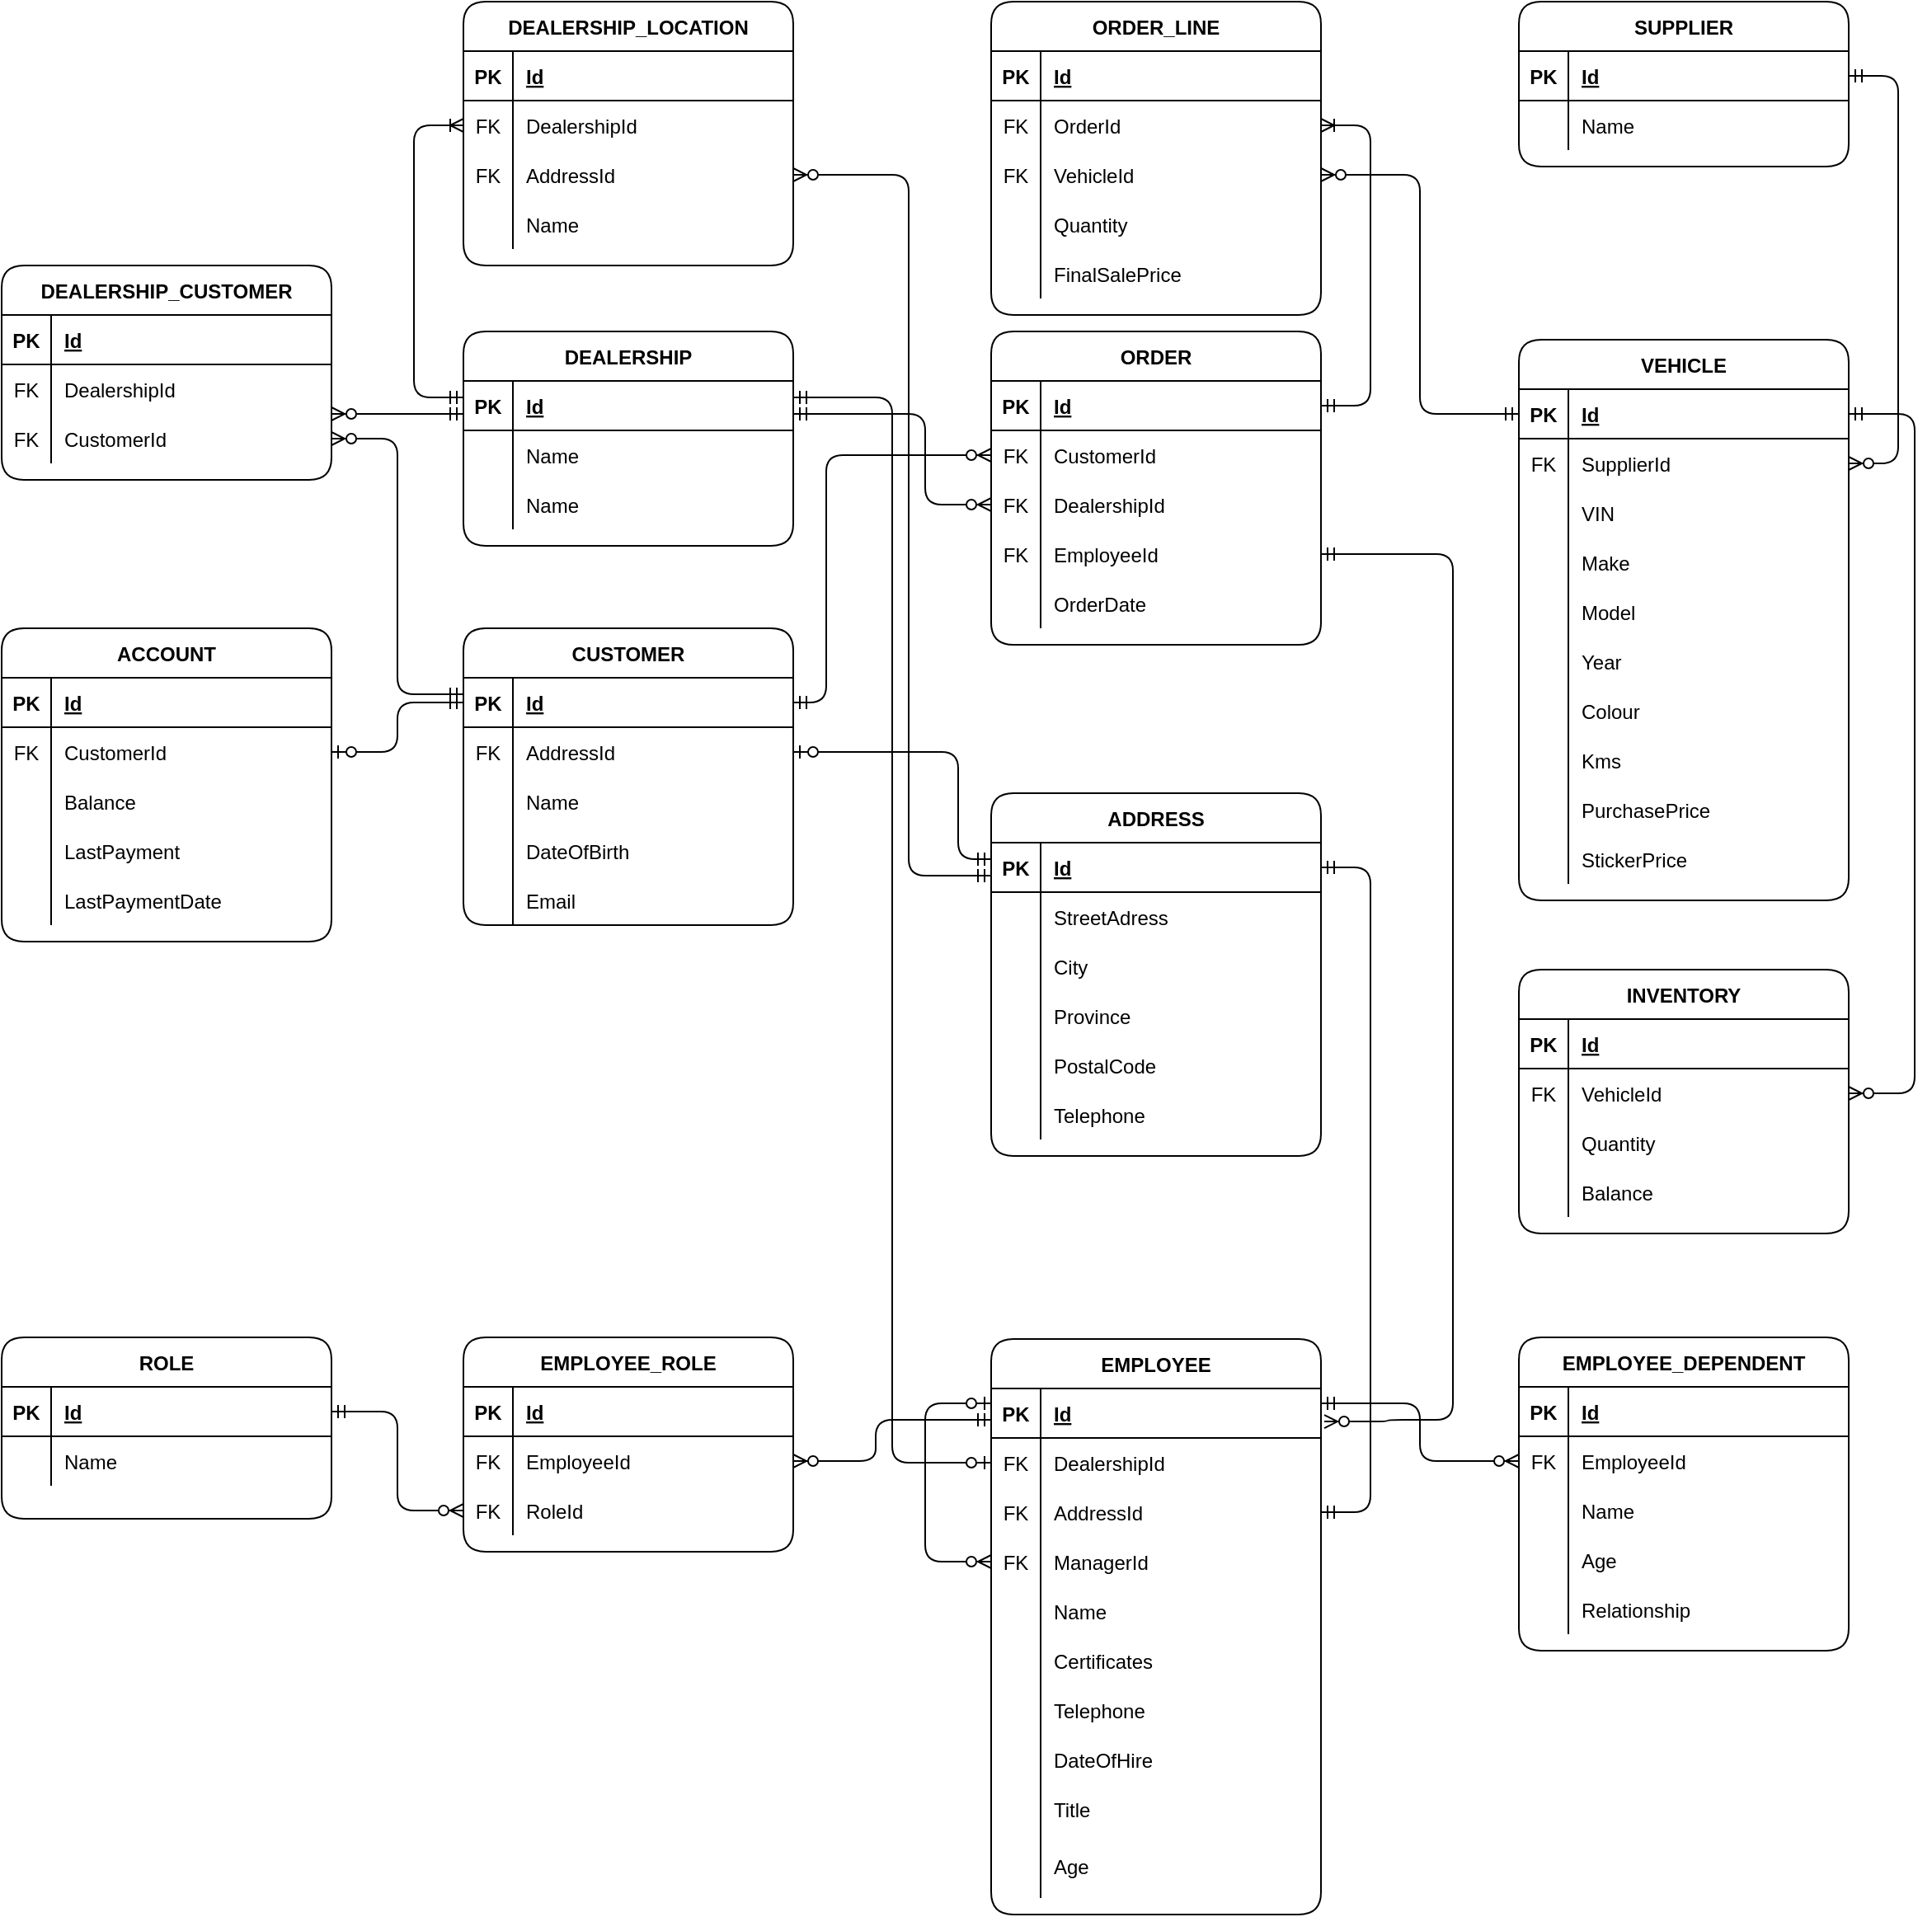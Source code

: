 <mxfile version="19.0.2" type="github"><diagram id="R2lEEEUBdFMjLlhIrx00" name="Page-1"><mxGraphModel dx="2557" dy="1149" grid="1" gridSize="10" guides="1" tooltips="1" connect="1" arrows="1" fold="1" page="1" pageScale="1" pageWidth="4681" pageHeight="3300" math="0" shadow="0" extFonts="Permanent Marker^https://fonts.googleapis.com/css?family=Permanent+Marker"><root><mxCell id="0"/><mxCell id="1" parent="0"/><mxCell id="C-vyLk0tnHw3VtMMgP7b-2" value="CUSTOMER" style="shape=table;startSize=30;container=1;collapsible=1;childLayout=tableLayout;fixedRows=1;rowLines=0;fontStyle=1;align=center;resizeLast=1;rounded=1;" parent="1" vertex="1"><mxGeometry x="880" y="620" width="200" height="180" as="geometry"/></mxCell><mxCell id="C-vyLk0tnHw3VtMMgP7b-3" value="" style="shape=partialRectangle;collapsible=0;dropTarget=0;pointerEvents=0;fillColor=none;points=[[0,0.5],[1,0.5]];portConstraint=eastwest;top=0;left=0;right=0;bottom=1;" parent="C-vyLk0tnHw3VtMMgP7b-2" vertex="1"><mxGeometry y="30" width="200" height="30" as="geometry"/></mxCell><mxCell id="C-vyLk0tnHw3VtMMgP7b-4" value="PK" style="shape=partialRectangle;overflow=hidden;connectable=0;fillColor=none;top=0;left=0;bottom=0;right=0;fontStyle=1;" parent="C-vyLk0tnHw3VtMMgP7b-3" vertex="1"><mxGeometry width="30" height="30" as="geometry"><mxRectangle width="30" height="30" as="alternateBounds"/></mxGeometry></mxCell><mxCell id="C-vyLk0tnHw3VtMMgP7b-5" value="Id" style="shape=partialRectangle;overflow=hidden;connectable=0;fillColor=none;top=0;left=0;bottom=0;right=0;align=left;spacingLeft=6;fontStyle=5;" parent="C-vyLk0tnHw3VtMMgP7b-3" vertex="1"><mxGeometry x="30" width="170" height="30" as="geometry"><mxRectangle width="170" height="30" as="alternateBounds"/></mxGeometry></mxCell><mxCell id="C-vyLk0tnHw3VtMMgP7b-6" value="" style="shape=partialRectangle;collapsible=0;dropTarget=0;pointerEvents=0;fillColor=none;points=[[0,0.5],[1,0.5]];portConstraint=eastwest;top=0;left=0;right=0;bottom=0;" parent="C-vyLk0tnHw3VtMMgP7b-2" vertex="1"><mxGeometry y="60" width="200" height="30" as="geometry"/></mxCell><mxCell id="C-vyLk0tnHw3VtMMgP7b-7" value="FK" style="shape=partialRectangle;overflow=hidden;connectable=0;fillColor=none;top=0;left=0;bottom=0;right=0;" parent="C-vyLk0tnHw3VtMMgP7b-6" vertex="1"><mxGeometry width="30" height="30" as="geometry"><mxRectangle width="30" height="30" as="alternateBounds"/></mxGeometry></mxCell><mxCell id="C-vyLk0tnHw3VtMMgP7b-8" value="AddressId" style="shape=partialRectangle;overflow=hidden;connectable=0;fillColor=none;top=0;left=0;bottom=0;right=0;align=left;spacingLeft=6;" parent="C-vyLk0tnHw3VtMMgP7b-6" vertex="1"><mxGeometry x="30" width="170" height="30" as="geometry"><mxRectangle width="170" height="30" as="alternateBounds"/></mxGeometry></mxCell><mxCell id="4SA7AeYnJbfiZXzT6KAP-177" style="shape=partialRectangle;collapsible=0;dropTarget=0;pointerEvents=0;fillColor=none;points=[[0,0.5],[1,0.5]];portConstraint=eastwest;top=0;left=0;right=0;bottom=0;" parent="C-vyLk0tnHw3VtMMgP7b-2" vertex="1"><mxGeometry y="90" width="200" height="30" as="geometry"/></mxCell><mxCell id="4SA7AeYnJbfiZXzT6KAP-178" style="shape=partialRectangle;overflow=hidden;connectable=0;fillColor=none;top=0;left=0;bottom=0;right=0;" parent="4SA7AeYnJbfiZXzT6KAP-177" vertex="1"><mxGeometry width="30" height="30" as="geometry"><mxRectangle width="30" height="30" as="alternateBounds"/></mxGeometry></mxCell><mxCell id="4SA7AeYnJbfiZXzT6KAP-179" value="Name" style="shape=partialRectangle;overflow=hidden;connectable=0;fillColor=none;top=0;left=0;bottom=0;right=0;align=left;spacingLeft=6;" parent="4SA7AeYnJbfiZXzT6KAP-177" vertex="1"><mxGeometry x="30" width="170" height="30" as="geometry"><mxRectangle width="170" height="30" as="alternateBounds"/></mxGeometry></mxCell><mxCell id="4SA7AeYnJbfiZXzT6KAP-103" style="shape=tableRow;horizontal=0;startSize=0;swimlaneHead=0;swimlaneBody=0;fillColor=none;collapsible=0;dropTarget=0;points=[[0,0.5],[1,0.5]];portConstraint=eastwest;top=0;left=0;right=0;bottom=0;" parent="C-vyLk0tnHw3VtMMgP7b-2" vertex="1"><mxGeometry y="120" width="200" height="30" as="geometry"/></mxCell><mxCell id="4SA7AeYnJbfiZXzT6KAP-104" style="shape=partialRectangle;connectable=0;fillColor=none;top=0;left=0;bottom=0;right=0;editable=1;overflow=hidden;" parent="4SA7AeYnJbfiZXzT6KAP-103" vertex="1"><mxGeometry width="30" height="30" as="geometry"><mxRectangle width="30" height="30" as="alternateBounds"/></mxGeometry></mxCell><mxCell id="4SA7AeYnJbfiZXzT6KAP-105" value="DateOfBirth" style="shape=partialRectangle;connectable=0;fillColor=none;top=0;left=0;bottom=0;right=0;align=left;spacingLeft=6;overflow=hidden;" parent="4SA7AeYnJbfiZXzT6KAP-103" vertex="1"><mxGeometry x="30" width="170" height="30" as="geometry"><mxRectangle width="170" height="30" as="alternateBounds"/></mxGeometry></mxCell><mxCell id="4SA7AeYnJbfiZXzT6KAP-100" style="shape=tableRow;horizontal=0;startSize=0;swimlaneHead=0;swimlaneBody=0;fillColor=none;collapsible=0;dropTarget=0;points=[[0,0.5],[1,0.5]];portConstraint=eastwest;top=0;left=0;right=0;bottom=0;" parent="C-vyLk0tnHw3VtMMgP7b-2" vertex="1"><mxGeometry y="150" width="200" height="30" as="geometry"/></mxCell><mxCell id="4SA7AeYnJbfiZXzT6KAP-101" style="shape=partialRectangle;connectable=0;fillColor=none;top=0;left=0;bottom=0;right=0;editable=1;overflow=hidden;" parent="4SA7AeYnJbfiZXzT6KAP-100" vertex="1"><mxGeometry width="30" height="30" as="geometry"><mxRectangle width="30" height="30" as="alternateBounds"/></mxGeometry></mxCell><mxCell id="4SA7AeYnJbfiZXzT6KAP-102" value="Email" style="shape=partialRectangle;connectable=0;fillColor=none;top=0;left=0;bottom=0;right=0;align=left;spacingLeft=6;overflow=hidden;" parent="4SA7AeYnJbfiZXzT6KAP-100" vertex="1"><mxGeometry x="30" width="170" height="30" as="geometry"><mxRectangle width="170" height="30" as="alternateBounds"/></mxGeometry></mxCell><mxCell id="ujXr2SNowUftTtNC16E7-34" value="ORDER" style="shape=table;startSize=30;container=1;collapsible=1;childLayout=tableLayout;fixedRows=1;rowLines=0;fontStyle=1;align=center;resizeLast=1;rounded=1;" parent="1" vertex="1"><mxGeometry x="1200" y="440" width="200" height="190" as="geometry"/></mxCell><mxCell id="ujXr2SNowUftTtNC16E7-35" value="" style="shape=tableRow;horizontal=0;startSize=0;swimlaneHead=0;swimlaneBody=0;fillColor=none;collapsible=0;dropTarget=0;points=[[0,0.5],[1,0.5]];portConstraint=eastwest;top=0;left=0;right=0;bottom=1;" parent="ujXr2SNowUftTtNC16E7-34" vertex="1"><mxGeometry y="30" width="200" height="30" as="geometry"/></mxCell><mxCell id="ujXr2SNowUftTtNC16E7-36" value="PK" style="shape=partialRectangle;connectable=0;fillColor=none;top=0;left=0;bottom=0;right=0;fontStyle=1;overflow=hidden;" parent="ujXr2SNowUftTtNC16E7-35" vertex="1"><mxGeometry width="30" height="30" as="geometry"><mxRectangle width="30" height="30" as="alternateBounds"/></mxGeometry></mxCell><mxCell id="ujXr2SNowUftTtNC16E7-37" value="Id" style="shape=partialRectangle;connectable=0;fillColor=none;top=0;left=0;bottom=0;right=0;align=left;spacingLeft=6;fontStyle=5;overflow=hidden;" parent="ujXr2SNowUftTtNC16E7-35" vertex="1"><mxGeometry x="30" width="170" height="30" as="geometry"><mxRectangle width="170" height="30" as="alternateBounds"/></mxGeometry></mxCell><mxCell id="ujXr2SNowUftTtNC16E7-38" value="" style="shape=tableRow;horizontal=0;startSize=0;swimlaneHead=0;swimlaneBody=0;fillColor=none;collapsible=0;dropTarget=0;points=[[0,0.5],[1,0.5]];portConstraint=eastwest;top=0;left=0;right=0;bottom=0;" parent="ujXr2SNowUftTtNC16E7-34" vertex="1"><mxGeometry y="60" width="200" height="30" as="geometry"/></mxCell><mxCell id="ujXr2SNowUftTtNC16E7-39" value="FK" style="shape=partialRectangle;connectable=0;fillColor=none;top=0;left=0;bottom=0;right=0;editable=1;overflow=hidden;" parent="ujXr2SNowUftTtNC16E7-38" vertex="1"><mxGeometry width="30" height="30" as="geometry"><mxRectangle width="30" height="30" as="alternateBounds"/></mxGeometry></mxCell><mxCell id="ujXr2SNowUftTtNC16E7-40" value="CustomerId" style="shape=partialRectangle;connectable=0;fillColor=none;top=0;left=0;bottom=0;right=0;align=left;spacingLeft=6;overflow=hidden;" parent="ujXr2SNowUftTtNC16E7-38" vertex="1"><mxGeometry x="30" width="170" height="30" as="geometry"><mxRectangle width="170" height="30" as="alternateBounds"/></mxGeometry></mxCell><mxCell id="ujXr2SNowUftTtNC16E7-41" value="" style="shape=tableRow;horizontal=0;startSize=0;swimlaneHead=0;swimlaneBody=0;fillColor=none;collapsible=0;dropTarget=0;points=[[0,0.5],[1,0.5]];portConstraint=eastwest;top=0;left=0;right=0;bottom=0;" parent="ujXr2SNowUftTtNC16E7-34" vertex="1"><mxGeometry y="90" width="200" height="30" as="geometry"/></mxCell><mxCell id="ujXr2SNowUftTtNC16E7-42" value="FK" style="shape=partialRectangle;connectable=0;fillColor=none;top=0;left=0;bottom=0;right=0;editable=1;overflow=hidden;" parent="ujXr2SNowUftTtNC16E7-41" vertex="1"><mxGeometry width="30" height="30" as="geometry"><mxRectangle width="30" height="30" as="alternateBounds"/></mxGeometry></mxCell><mxCell id="ujXr2SNowUftTtNC16E7-43" value="DealershipId" style="shape=partialRectangle;connectable=0;fillColor=none;top=0;left=0;bottom=0;right=0;align=left;spacingLeft=6;overflow=hidden;" parent="ujXr2SNowUftTtNC16E7-41" vertex="1"><mxGeometry x="30" width="170" height="30" as="geometry"><mxRectangle width="170" height="30" as="alternateBounds"/></mxGeometry></mxCell><mxCell id="4SA7AeYnJbfiZXzT6KAP-65" style="shape=tableRow;horizontal=0;startSize=0;swimlaneHead=0;swimlaneBody=0;fillColor=none;collapsible=0;dropTarget=0;points=[[0,0.5],[1,0.5]];portConstraint=eastwest;top=0;left=0;right=0;bottom=0;" parent="ujXr2SNowUftTtNC16E7-34" vertex="1"><mxGeometry y="120" width="200" height="30" as="geometry"/></mxCell><mxCell id="4SA7AeYnJbfiZXzT6KAP-66" value="FK" style="shape=partialRectangle;connectable=0;fillColor=none;top=0;left=0;bottom=0;right=0;editable=1;overflow=hidden;" parent="4SA7AeYnJbfiZXzT6KAP-65" vertex="1"><mxGeometry width="30" height="30" as="geometry"><mxRectangle width="30" height="30" as="alternateBounds"/></mxGeometry></mxCell><mxCell id="4SA7AeYnJbfiZXzT6KAP-67" value="EmployeeId" style="shape=partialRectangle;connectable=0;fillColor=none;top=0;left=0;bottom=0;right=0;align=left;spacingLeft=6;overflow=hidden;" parent="4SA7AeYnJbfiZXzT6KAP-65" vertex="1"><mxGeometry x="30" width="170" height="30" as="geometry"><mxRectangle width="170" height="30" as="alternateBounds"/></mxGeometry></mxCell><mxCell id="ujXr2SNowUftTtNC16E7-44" value="" style="shape=tableRow;horizontal=0;startSize=0;swimlaneHead=0;swimlaneBody=0;fillColor=none;collapsible=0;dropTarget=0;points=[[0,0.5],[1,0.5]];portConstraint=eastwest;top=0;left=0;right=0;bottom=0;" parent="ujXr2SNowUftTtNC16E7-34" vertex="1"><mxGeometry y="150" width="200" height="30" as="geometry"/></mxCell><mxCell id="ujXr2SNowUftTtNC16E7-45" value="" style="shape=partialRectangle;connectable=0;fillColor=none;top=0;left=0;bottom=0;right=0;editable=1;overflow=hidden;" parent="ujXr2SNowUftTtNC16E7-44" vertex="1"><mxGeometry width="30" height="30" as="geometry"><mxRectangle width="30" height="30" as="alternateBounds"/></mxGeometry></mxCell><mxCell id="ujXr2SNowUftTtNC16E7-46" value="OrderDate" style="shape=partialRectangle;connectable=0;fillColor=none;top=0;left=0;bottom=0;right=0;align=left;spacingLeft=6;overflow=hidden;" parent="ujXr2SNowUftTtNC16E7-44" vertex="1"><mxGeometry x="30" width="170" height="30" as="geometry"><mxRectangle width="170" height="30" as="alternateBounds"/></mxGeometry></mxCell><mxCell id="ujXr2SNowUftTtNC16E7-65" value="ACCOUNT" style="shape=table;startSize=30;container=1;collapsible=1;childLayout=tableLayout;fixedRows=1;rowLines=0;fontStyle=1;align=center;resizeLast=1;rounded=1;" parent="1" vertex="1"><mxGeometry x="600" y="620" width="200" height="190" as="geometry"/></mxCell><mxCell id="ujXr2SNowUftTtNC16E7-66" value="" style="shape=tableRow;horizontal=0;startSize=0;swimlaneHead=0;swimlaneBody=0;fillColor=none;collapsible=0;dropTarget=0;points=[[0,0.5],[1,0.5]];portConstraint=eastwest;top=0;left=0;right=0;bottom=1;" parent="ujXr2SNowUftTtNC16E7-65" vertex="1"><mxGeometry y="30" width="200" height="30" as="geometry"/></mxCell><mxCell id="ujXr2SNowUftTtNC16E7-67" value="PK" style="shape=partialRectangle;connectable=0;fillColor=none;top=0;left=0;bottom=0;right=0;fontStyle=1;overflow=hidden;" parent="ujXr2SNowUftTtNC16E7-66" vertex="1"><mxGeometry width="30" height="30" as="geometry"><mxRectangle width="30" height="30" as="alternateBounds"/></mxGeometry></mxCell><mxCell id="ujXr2SNowUftTtNC16E7-68" value="Id" style="shape=partialRectangle;connectable=0;fillColor=none;top=0;left=0;bottom=0;right=0;align=left;spacingLeft=6;fontStyle=5;overflow=hidden;" parent="ujXr2SNowUftTtNC16E7-66" vertex="1"><mxGeometry x="30" width="170" height="30" as="geometry"><mxRectangle width="170" height="30" as="alternateBounds"/></mxGeometry></mxCell><mxCell id="ujXr2SNowUftTtNC16E7-69" value="" style="shape=tableRow;horizontal=0;startSize=0;swimlaneHead=0;swimlaneBody=0;fillColor=none;collapsible=0;dropTarget=0;points=[[0,0.5],[1,0.5]];portConstraint=eastwest;top=0;left=0;right=0;bottom=0;" parent="ujXr2SNowUftTtNC16E7-65" vertex="1"><mxGeometry y="60" width="200" height="30" as="geometry"/></mxCell><mxCell id="ujXr2SNowUftTtNC16E7-70" value="FK" style="shape=partialRectangle;connectable=0;fillColor=none;top=0;left=0;bottom=0;right=0;editable=1;overflow=hidden;" parent="ujXr2SNowUftTtNC16E7-69" vertex="1"><mxGeometry width="30" height="30" as="geometry"><mxRectangle width="30" height="30" as="alternateBounds"/></mxGeometry></mxCell><mxCell id="ujXr2SNowUftTtNC16E7-71" value="CustomerId" style="shape=partialRectangle;connectable=0;fillColor=none;top=0;left=0;bottom=0;right=0;align=left;spacingLeft=6;overflow=hidden;" parent="ujXr2SNowUftTtNC16E7-69" vertex="1"><mxGeometry x="30" width="170" height="30" as="geometry"><mxRectangle width="170" height="30" as="alternateBounds"/></mxGeometry></mxCell><mxCell id="ujXr2SNowUftTtNC16E7-72" value="" style="shape=tableRow;horizontal=0;startSize=0;swimlaneHead=0;swimlaneBody=0;fillColor=none;collapsible=0;dropTarget=0;points=[[0,0.5],[1,0.5]];portConstraint=eastwest;top=0;left=0;right=0;bottom=0;" parent="ujXr2SNowUftTtNC16E7-65" vertex="1"><mxGeometry y="90" width="200" height="30" as="geometry"/></mxCell><mxCell id="ujXr2SNowUftTtNC16E7-73" value="" style="shape=partialRectangle;connectable=0;fillColor=none;top=0;left=0;bottom=0;right=0;editable=1;overflow=hidden;" parent="ujXr2SNowUftTtNC16E7-72" vertex="1"><mxGeometry width="30" height="30" as="geometry"><mxRectangle width="30" height="30" as="alternateBounds"/></mxGeometry></mxCell><mxCell id="ujXr2SNowUftTtNC16E7-74" value="Balance" style="shape=partialRectangle;connectable=0;fillColor=none;top=0;left=0;bottom=0;right=0;align=left;spacingLeft=6;overflow=hidden;" parent="ujXr2SNowUftTtNC16E7-72" vertex="1"><mxGeometry x="30" width="170" height="30" as="geometry"><mxRectangle width="170" height="30" as="alternateBounds"/></mxGeometry></mxCell><mxCell id="ujXr2SNowUftTtNC16E7-75" value="" style="shape=tableRow;horizontal=0;startSize=0;swimlaneHead=0;swimlaneBody=0;fillColor=none;collapsible=0;dropTarget=0;points=[[0,0.5],[1,0.5]];portConstraint=eastwest;top=0;left=0;right=0;bottom=0;" parent="ujXr2SNowUftTtNC16E7-65" vertex="1"><mxGeometry y="120" width="200" height="30" as="geometry"/></mxCell><mxCell id="ujXr2SNowUftTtNC16E7-76" value="" style="shape=partialRectangle;connectable=0;fillColor=none;top=0;left=0;bottom=0;right=0;editable=1;overflow=hidden;" parent="ujXr2SNowUftTtNC16E7-75" vertex="1"><mxGeometry width="30" height="30" as="geometry"><mxRectangle width="30" height="30" as="alternateBounds"/></mxGeometry></mxCell><mxCell id="ujXr2SNowUftTtNC16E7-77" value="LastPayment" style="shape=partialRectangle;connectable=0;fillColor=none;top=0;left=0;bottom=0;right=0;align=left;spacingLeft=6;overflow=hidden;" parent="ujXr2SNowUftTtNC16E7-75" vertex="1"><mxGeometry x="30" width="170" height="30" as="geometry"><mxRectangle width="170" height="30" as="alternateBounds"/></mxGeometry></mxCell><mxCell id="ujXr2SNowUftTtNC16E7-81" style="shape=tableRow;horizontal=0;startSize=0;swimlaneHead=0;swimlaneBody=0;fillColor=none;collapsible=0;dropTarget=0;points=[[0,0.5],[1,0.5]];portConstraint=eastwest;top=0;left=0;right=0;bottom=0;" parent="ujXr2SNowUftTtNC16E7-65" vertex="1"><mxGeometry y="150" width="200" height="30" as="geometry"/></mxCell><mxCell id="ujXr2SNowUftTtNC16E7-82" style="shape=partialRectangle;connectable=0;fillColor=none;top=0;left=0;bottom=0;right=0;editable=1;overflow=hidden;" parent="ujXr2SNowUftTtNC16E7-81" vertex="1"><mxGeometry width="30" height="30" as="geometry"><mxRectangle width="30" height="30" as="alternateBounds"/></mxGeometry></mxCell><mxCell id="ujXr2SNowUftTtNC16E7-83" value="LastPaymentDate" style="shape=partialRectangle;connectable=0;fillColor=none;top=0;left=0;bottom=0;right=0;align=left;spacingLeft=6;overflow=hidden;" parent="ujXr2SNowUftTtNC16E7-81" vertex="1"><mxGeometry x="30" width="170" height="30" as="geometry"><mxRectangle width="170" height="30" as="alternateBounds"/></mxGeometry></mxCell><mxCell id="ujXr2SNowUftTtNC16E7-87" value="DEALERSHIP_CUSTOMER" style="shape=table;startSize=30;container=1;collapsible=1;childLayout=tableLayout;fixedRows=1;rowLines=0;fontStyle=1;align=center;resizeLast=1;rounded=1;" parent="1" vertex="1"><mxGeometry x="600" y="400" width="200" height="130" as="geometry"/></mxCell><mxCell id="ujXr2SNowUftTtNC16E7-88" value="" style="shape=tableRow;horizontal=0;startSize=0;swimlaneHead=0;swimlaneBody=0;fillColor=none;collapsible=0;dropTarget=0;points=[[0,0.5],[1,0.5]];portConstraint=eastwest;top=0;left=0;right=0;bottom=1;" parent="ujXr2SNowUftTtNC16E7-87" vertex="1"><mxGeometry y="30" width="200" height="30" as="geometry"/></mxCell><mxCell id="ujXr2SNowUftTtNC16E7-89" value="PK" style="shape=partialRectangle;connectable=0;fillColor=none;top=0;left=0;bottom=0;right=0;fontStyle=1;overflow=hidden;" parent="ujXr2SNowUftTtNC16E7-88" vertex="1"><mxGeometry width="30" height="30" as="geometry"><mxRectangle width="30" height="30" as="alternateBounds"/></mxGeometry></mxCell><mxCell id="ujXr2SNowUftTtNC16E7-90" value="Id" style="shape=partialRectangle;connectable=0;fillColor=none;top=0;left=0;bottom=0;right=0;align=left;spacingLeft=6;fontStyle=5;overflow=hidden;" parent="ujXr2SNowUftTtNC16E7-88" vertex="1"><mxGeometry x="30" width="170" height="30" as="geometry"><mxRectangle width="170" height="30" as="alternateBounds"/></mxGeometry></mxCell><mxCell id="ujXr2SNowUftTtNC16E7-91" value="" style="shape=tableRow;horizontal=0;startSize=0;swimlaneHead=0;swimlaneBody=0;fillColor=none;collapsible=0;dropTarget=0;points=[[0,0.5],[1,0.5]];portConstraint=eastwest;top=0;left=0;right=0;bottom=0;" parent="ujXr2SNowUftTtNC16E7-87" vertex="1"><mxGeometry y="60" width="200" height="30" as="geometry"/></mxCell><mxCell id="ujXr2SNowUftTtNC16E7-92" value="FK" style="shape=partialRectangle;connectable=0;fillColor=none;top=0;left=0;bottom=0;right=0;editable=1;overflow=hidden;" parent="ujXr2SNowUftTtNC16E7-91" vertex="1"><mxGeometry width="30" height="30" as="geometry"><mxRectangle width="30" height="30" as="alternateBounds"/></mxGeometry></mxCell><mxCell id="ujXr2SNowUftTtNC16E7-93" value="DealershipId" style="shape=partialRectangle;connectable=0;fillColor=none;top=0;left=0;bottom=0;right=0;align=left;spacingLeft=6;overflow=hidden;" parent="ujXr2SNowUftTtNC16E7-91" vertex="1"><mxGeometry x="30" width="170" height="30" as="geometry"><mxRectangle width="170" height="30" as="alternateBounds"/></mxGeometry></mxCell><mxCell id="ujXr2SNowUftTtNC16E7-94" value="" style="shape=tableRow;horizontal=0;startSize=0;swimlaneHead=0;swimlaneBody=0;fillColor=none;collapsible=0;dropTarget=0;points=[[0,0.5],[1,0.5]];portConstraint=eastwest;top=0;left=0;right=0;bottom=0;" parent="ujXr2SNowUftTtNC16E7-87" vertex="1"><mxGeometry y="90" width="200" height="30" as="geometry"/></mxCell><mxCell id="ujXr2SNowUftTtNC16E7-95" value="FK" style="shape=partialRectangle;connectable=0;fillColor=none;top=0;left=0;bottom=0;right=0;editable=1;overflow=hidden;" parent="ujXr2SNowUftTtNC16E7-94" vertex="1"><mxGeometry width="30" height="30" as="geometry"><mxRectangle width="30" height="30" as="alternateBounds"/></mxGeometry></mxCell><mxCell id="ujXr2SNowUftTtNC16E7-96" value="CustomerId" style="shape=partialRectangle;connectable=0;fillColor=none;top=0;left=0;bottom=0;right=0;align=left;spacingLeft=6;overflow=hidden;" parent="ujXr2SNowUftTtNC16E7-94" vertex="1"><mxGeometry x="30" width="170" height="30" as="geometry"><mxRectangle width="170" height="30" as="alternateBounds"/></mxGeometry></mxCell><mxCell id="ujXr2SNowUftTtNC16E7-100" value="ORDER_LINE" style="shape=table;startSize=30;container=1;collapsible=1;childLayout=tableLayout;fixedRows=1;rowLines=0;fontStyle=1;align=center;resizeLast=1;rounded=1;" parent="1" vertex="1"><mxGeometry x="1200" y="240" width="200" height="190" as="geometry"/></mxCell><mxCell id="ujXr2SNowUftTtNC16E7-101" value="" style="shape=tableRow;horizontal=0;startSize=0;swimlaneHead=0;swimlaneBody=0;fillColor=none;collapsible=0;dropTarget=0;points=[[0,0.5],[1,0.5]];portConstraint=eastwest;top=0;left=0;right=0;bottom=1;" parent="ujXr2SNowUftTtNC16E7-100" vertex="1"><mxGeometry y="30" width="200" height="30" as="geometry"/></mxCell><mxCell id="ujXr2SNowUftTtNC16E7-102" value="PK" style="shape=partialRectangle;connectable=0;fillColor=none;top=0;left=0;bottom=0;right=0;fontStyle=1;overflow=hidden;" parent="ujXr2SNowUftTtNC16E7-101" vertex="1"><mxGeometry width="30" height="30" as="geometry"><mxRectangle width="30" height="30" as="alternateBounds"/></mxGeometry></mxCell><mxCell id="ujXr2SNowUftTtNC16E7-103" value="Id" style="shape=partialRectangle;connectable=0;fillColor=none;top=0;left=0;bottom=0;right=0;align=left;spacingLeft=6;fontStyle=5;overflow=hidden;" parent="ujXr2SNowUftTtNC16E7-101" vertex="1"><mxGeometry x="30" width="170" height="30" as="geometry"><mxRectangle width="170" height="30" as="alternateBounds"/></mxGeometry></mxCell><mxCell id="ujXr2SNowUftTtNC16E7-104" value="" style="shape=tableRow;horizontal=0;startSize=0;swimlaneHead=0;swimlaneBody=0;fillColor=none;collapsible=0;dropTarget=0;points=[[0,0.5],[1,0.5]];portConstraint=eastwest;top=0;left=0;right=0;bottom=0;" parent="ujXr2SNowUftTtNC16E7-100" vertex="1"><mxGeometry y="60" width="200" height="30" as="geometry"/></mxCell><mxCell id="ujXr2SNowUftTtNC16E7-105" value="FK" style="shape=partialRectangle;connectable=0;fillColor=none;top=0;left=0;bottom=0;right=0;editable=1;overflow=hidden;" parent="ujXr2SNowUftTtNC16E7-104" vertex="1"><mxGeometry width="30" height="30" as="geometry"><mxRectangle width="30" height="30" as="alternateBounds"/></mxGeometry></mxCell><mxCell id="ujXr2SNowUftTtNC16E7-106" value="OrderId" style="shape=partialRectangle;connectable=0;fillColor=none;top=0;left=0;bottom=0;right=0;align=left;spacingLeft=6;overflow=hidden;" parent="ujXr2SNowUftTtNC16E7-104" vertex="1"><mxGeometry x="30" width="170" height="30" as="geometry"><mxRectangle width="170" height="30" as="alternateBounds"/></mxGeometry></mxCell><mxCell id="ujXr2SNowUftTtNC16E7-107" value="" style="shape=tableRow;horizontal=0;startSize=0;swimlaneHead=0;swimlaneBody=0;fillColor=none;collapsible=0;dropTarget=0;points=[[0,0.5],[1,0.5]];portConstraint=eastwest;top=0;left=0;right=0;bottom=0;" parent="ujXr2SNowUftTtNC16E7-100" vertex="1"><mxGeometry y="90" width="200" height="30" as="geometry"/></mxCell><mxCell id="ujXr2SNowUftTtNC16E7-108" value="FK" style="shape=partialRectangle;connectable=0;fillColor=none;top=0;left=0;bottom=0;right=0;editable=1;overflow=hidden;" parent="ujXr2SNowUftTtNC16E7-107" vertex="1"><mxGeometry width="30" height="30" as="geometry"><mxRectangle width="30" height="30" as="alternateBounds"/></mxGeometry></mxCell><mxCell id="ujXr2SNowUftTtNC16E7-109" value="VehicleId" style="shape=partialRectangle;connectable=0;fillColor=none;top=0;left=0;bottom=0;right=0;align=left;spacingLeft=6;overflow=hidden;" parent="ujXr2SNowUftTtNC16E7-107" vertex="1"><mxGeometry x="30" width="170" height="30" as="geometry"><mxRectangle width="170" height="30" as="alternateBounds"/></mxGeometry></mxCell><mxCell id="4SA7AeYnJbfiZXzT6KAP-222" style="shape=tableRow;horizontal=0;startSize=0;swimlaneHead=0;swimlaneBody=0;fillColor=none;collapsible=0;dropTarget=0;points=[[0,0.5],[1,0.5]];portConstraint=eastwest;top=0;left=0;right=0;bottom=0;" parent="ujXr2SNowUftTtNC16E7-100" vertex="1"><mxGeometry y="120" width="200" height="30" as="geometry"/></mxCell><mxCell id="4SA7AeYnJbfiZXzT6KAP-223" style="shape=partialRectangle;connectable=0;fillColor=none;top=0;left=0;bottom=0;right=0;editable=1;overflow=hidden;" parent="4SA7AeYnJbfiZXzT6KAP-222" vertex="1"><mxGeometry width="30" height="30" as="geometry"><mxRectangle width="30" height="30" as="alternateBounds"/></mxGeometry></mxCell><mxCell id="4SA7AeYnJbfiZXzT6KAP-224" value="Quantity" style="shape=partialRectangle;connectable=0;fillColor=none;top=0;left=0;bottom=0;right=0;align=left;spacingLeft=6;overflow=hidden;" parent="4SA7AeYnJbfiZXzT6KAP-222" vertex="1"><mxGeometry x="30" width="170" height="30" as="geometry"><mxRectangle width="170" height="30" as="alternateBounds"/></mxGeometry></mxCell><mxCell id="ujXr2SNowUftTtNC16E7-84" style="shape=tableRow;horizontal=0;startSize=0;swimlaneHead=0;swimlaneBody=0;fillColor=none;collapsible=0;dropTarget=0;points=[[0,0.5],[1,0.5]];portConstraint=eastwest;top=0;left=0;right=0;bottom=0;" parent="ujXr2SNowUftTtNC16E7-100" vertex="1"><mxGeometry y="150" width="200" height="30" as="geometry"/></mxCell><mxCell id="ujXr2SNowUftTtNC16E7-85" style="shape=partialRectangle;connectable=0;fillColor=none;top=0;left=0;bottom=0;right=0;editable=1;overflow=hidden;" parent="ujXr2SNowUftTtNC16E7-84" vertex="1"><mxGeometry width="30" height="30" as="geometry"><mxRectangle width="30" height="30" as="alternateBounds"/></mxGeometry></mxCell><mxCell id="ujXr2SNowUftTtNC16E7-86" value="FinalSalePrice" style="shape=partialRectangle;connectable=0;fillColor=none;top=0;left=0;bottom=0;right=0;align=left;spacingLeft=6;overflow=hidden;" parent="ujXr2SNowUftTtNC16E7-84" vertex="1"><mxGeometry x="30" width="170" height="30" as="geometry"><mxRectangle width="170" height="30" as="alternateBounds"/></mxGeometry></mxCell><mxCell id="ujXr2SNowUftTtNC16E7-113" value="VEHICLE" style="shape=table;startSize=30;container=1;collapsible=1;childLayout=tableLayout;fixedRows=1;rowLines=0;fontStyle=1;align=center;resizeLast=1;rounded=1;" parent="1" vertex="1"><mxGeometry x="1520" y="445" width="200" height="340" as="geometry"/></mxCell><mxCell id="ujXr2SNowUftTtNC16E7-114" value="" style="shape=tableRow;horizontal=0;startSize=0;swimlaneHead=0;swimlaneBody=0;fillColor=none;collapsible=0;dropTarget=0;points=[[0,0.5],[1,0.5]];portConstraint=eastwest;top=0;left=0;right=0;bottom=1;" parent="ujXr2SNowUftTtNC16E7-113" vertex="1"><mxGeometry y="30" width="200" height="30" as="geometry"/></mxCell><mxCell id="ujXr2SNowUftTtNC16E7-115" value="PK" style="shape=partialRectangle;connectable=0;fillColor=none;top=0;left=0;bottom=0;right=0;fontStyle=1;overflow=hidden;" parent="ujXr2SNowUftTtNC16E7-114" vertex="1"><mxGeometry width="30" height="30" as="geometry"><mxRectangle width="30" height="30" as="alternateBounds"/></mxGeometry></mxCell><mxCell id="ujXr2SNowUftTtNC16E7-116" value="Id" style="shape=partialRectangle;connectable=0;fillColor=none;top=0;left=0;bottom=0;right=0;align=left;spacingLeft=6;fontStyle=5;overflow=hidden;" parent="ujXr2SNowUftTtNC16E7-114" vertex="1"><mxGeometry x="30" width="170" height="30" as="geometry"><mxRectangle width="170" height="30" as="alternateBounds"/></mxGeometry></mxCell><mxCell id="4SA7AeYnJbfiZXzT6KAP-152" style="shape=tableRow;horizontal=0;startSize=0;swimlaneHead=0;swimlaneBody=0;fillColor=none;collapsible=0;dropTarget=0;points=[[0,0.5],[1,0.5]];portConstraint=eastwest;top=0;left=0;right=0;bottom=0;" parent="ujXr2SNowUftTtNC16E7-113" vertex="1"><mxGeometry y="60" width="200" height="30" as="geometry"/></mxCell><mxCell id="4SA7AeYnJbfiZXzT6KAP-153" value="FK" style="shape=partialRectangle;connectable=0;fillColor=none;top=0;left=0;bottom=0;right=0;editable=1;overflow=hidden;" parent="4SA7AeYnJbfiZXzT6KAP-152" vertex="1"><mxGeometry width="30" height="30" as="geometry"><mxRectangle width="30" height="30" as="alternateBounds"/></mxGeometry></mxCell><mxCell id="4SA7AeYnJbfiZXzT6KAP-154" value="SupplierId" style="shape=partialRectangle;connectable=0;fillColor=none;top=0;left=0;bottom=0;right=0;align=left;spacingLeft=6;overflow=hidden;" parent="4SA7AeYnJbfiZXzT6KAP-152" vertex="1"><mxGeometry x="30" width="170" height="30" as="geometry"><mxRectangle width="170" height="30" as="alternateBounds"/></mxGeometry></mxCell><mxCell id="ujXr2SNowUftTtNC16E7-117" value="" style="shape=tableRow;horizontal=0;startSize=0;swimlaneHead=0;swimlaneBody=0;fillColor=none;collapsible=0;dropTarget=0;points=[[0,0.5],[1,0.5]];portConstraint=eastwest;top=0;left=0;right=0;bottom=0;" parent="ujXr2SNowUftTtNC16E7-113" vertex="1"><mxGeometry y="90" width="200" height="30" as="geometry"/></mxCell><mxCell id="ujXr2SNowUftTtNC16E7-118" value="" style="shape=partialRectangle;connectable=0;fillColor=none;top=0;left=0;bottom=0;right=0;editable=1;overflow=hidden;" parent="ujXr2SNowUftTtNC16E7-117" vertex="1"><mxGeometry width="30" height="30" as="geometry"><mxRectangle width="30" height="30" as="alternateBounds"/></mxGeometry></mxCell><mxCell id="ujXr2SNowUftTtNC16E7-119" value="VIN" style="shape=partialRectangle;connectable=0;fillColor=none;top=0;left=0;bottom=0;right=0;align=left;spacingLeft=6;overflow=hidden;" parent="ujXr2SNowUftTtNC16E7-117" vertex="1"><mxGeometry x="30" width="170" height="30" as="geometry"><mxRectangle width="170" height="30" as="alternateBounds"/></mxGeometry></mxCell><mxCell id="ujXr2SNowUftTtNC16E7-120" value="" style="shape=tableRow;horizontal=0;startSize=0;swimlaneHead=0;swimlaneBody=0;fillColor=none;collapsible=0;dropTarget=0;points=[[0,0.5],[1,0.5]];portConstraint=eastwest;top=0;left=0;right=0;bottom=0;" parent="ujXr2SNowUftTtNC16E7-113" vertex="1"><mxGeometry y="120" width="200" height="30" as="geometry"/></mxCell><mxCell id="ujXr2SNowUftTtNC16E7-121" value="" style="shape=partialRectangle;connectable=0;fillColor=none;top=0;left=0;bottom=0;right=0;editable=1;overflow=hidden;" parent="ujXr2SNowUftTtNC16E7-120" vertex="1"><mxGeometry width="30" height="30" as="geometry"><mxRectangle width="30" height="30" as="alternateBounds"/></mxGeometry></mxCell><mxCell id="ujXr2SNowUftTtNC16E7-122" value="Make" style="shape=partialRectangle;connectable=0;fillColor=none;top=0;left=0;bottom=0;right=0;align=left;spacingLeft=6;overflow=hidden;" parent="ujXr2SNowUftTtNC16E7-120" vertex="1"><mxGeometry x="30" width="170" height="30" as="geometry"><mxRectangle width="170" height="30" as="alternateBounds"/></mxGeometry></mxCell><mxCell id="ujXr2SNowUftTtNC16E7-123" value="" style="shape=tableRow;horizontal=0;startSize=0;swimlaneHead=0;swimlaneBody=0;fillColor=none;collapsible=0;dropTarget=0;points=[[0,0.5],[1,0.5]];portConstraint=eastwest;top=0;left=0;right=0;bottom=0;" parent="ujXr2SNowUftTtNC16E7-113" vertex="1"><mxGeometry y="150" width="200" height="30" as="geometry"/></mxCell><mxCell id="ujXr2SNowUftTtNC16E7-124" value="" style="shape=partialRectangle;connectable=0;fillColor=none;top=0;left=0;bottom=0;right=0;editable=1;overflow=hidden;" parent="ujXr2SNowUftTtNC16E7-123" vertex="1"><mxGeometry width="30" height="30" as="geometry"><mxRectangle width="30" height="30" as="alternateBounds"/></mxGeometry></mxCell><mxCell id="ujXr2SNowUftTtNC16E7-125" value="Model" style="shape=partialRectangle;connectable=0;fillColor=none;top=0;left=0;bottom=0;right=0;align=left;spacingLeft=6;overflow=hidden;" parent="ujXr2SNowUftTtNC16E7-123" vertex="1"><mxGeometry x="30" width="170" height="30" as="geometry"><mxRectangle width="170" height="30" as="alternateBounds"/></mxGeometry></mxCell><mxCell id="ujXr2SNowUftTtNC16E7-129" style="shape=tableRow;horizontal=0;startSize=0;swimlaneHead=0;swimlaneBody=0;fillColor=none;collapsible=0;dropTarget=0;points=[[0,0.5],[1,0.5]];portConstraint=eastwest;top=0;left=0;right=0;bottom=0;" parent="ujXr2SNowUftTtNC16E7-113" vertex="1"><mxGeometry y="180" width="200" height="30" as="geometry"/></mxCell><mxCell id="ujXr2SNowUftTtNC16E7-130" style="shape=partialRectangle;connectable=0;fillColor=none;top=0;left=0;bottom=0;right=0;editable=1;overflow=hidden;" parent="ujXr2SNowUftTtNC16E7-129" vertex="1"><mxGeometry width="30" height="30" as="geometry"><mxRectangle width="30" height="30" as="alternateBounds"/></mxGeometry></mxCell><mxCell id="ujXr2SNowUftTtNC16E7-131" value="Year" style="shape=partialRectangle;connectable=0;fillColor=none;top=0;left=0;bottom=0;right=0;align=left;spacingLeft=6;overflow=hidden;" parent="ujXr2SNowUftTtNC16E7-129" vertex="1"><mxGeometry x="30" width="170" height="30" as="geometry"><mxRectangle width="170" height="30" as="alternateBounds"/></mxGeometry></mxCell><mxCell id="ujXr2SNowUftTtNC16E7-126" style="shape=tableRow;horizontal=0;startSize=0;swimlaneHead=0;swimlaneBody=0;fillColor=none;collapsible=0;dropTarget=0;points=[[0,0.5],[1,0.5]];portConstraint=eastwest;top=0;left=0;right=0;bottom=0;" parent="ujXr2SNowUftTtNC16E7-113" vertex="1"><mxGeometry y="210" width="200" height="30" as="geometry"/></mxCell><mxCell id="ujXr2SNowUftTtNC16E7-127" style="shape=partialRectangle;connectable=0;fillColor=none;top=0;left=0;bottom=0;right=0;editable=1;overflow=hidden;" parent="ujXr2SNowUftTtNC16E7-126" vertex="1"><mxGeometry width="30" height="30" as="geometry"><mxRectangle width="30" height="30" as="alternateBounds"/></mxGeometry></mxCell><mxCell id="ujXr2SNowUftTtNC16E7-128" value="Colour" style="shape=partialRectangle;connectable=0;fillColor=none;top=0;left=0;bottom=0;right=0;align=left;spacingLeft=6;overflow=hidden;" parent="ujXr2SNowUftTtNC16E7-126" vertex="1"><mxGeometry x="30" width="170" height="30" as="geometry"><mxRectangle width="170" height="30" as="alternateBounds"/></mxGeometry></mxCell><mxCell id="ujXr2SNowUftTtNC16E7-135" style="shape=tableRow;horizontal=0;startSize=0;swimlaneHead=0;swimlaneBody=0;fillColor=none;collapsible=0;dropTarget=0;points=[[0,0.5],[1,0.5]];portConstraint=eastwest;top=0;left=0;right=0;bottom=0;" parent="ujXr2SNowUftTtNC16E7-113" vertex="1"><mxGeometry y="240" width="200" height="30" as="geometry"/></mxCell><mxCell id="ujXr2SNowUftTtNC16E7-136" style="shape=partialRectangle;connectable=0;fillColor=none;top=0;left=0;bottom=0;right=0;editable=1;overflow=hidden;" parent="ujXr2SNowUftTtNC16E7-135" vertex="1"><mxGeometry width="30" height="30" as="geometry"><mxRectangle width="30" height="30" as="alternateBounds"/></mxGeometry></mxCell><mxCell id="ujXr2SNowUftTtNC16E7-137" value="Kms" style="shape=partialRectangle;connectable=0;fillColor=none;top=0;left=0;bottom=0;right=0;align=left;spacingLeft=6;overflow=hidden;" parent="ujXr2SNowUftTtNC16E7-135" vertex="1"><mxGeometry x="30" width="170" height="30" as="geometry"><mxRectangle width="170" height="30" as="alternateBounds"/></mxGeometry></mxCell><mxCell id="ujXr2SNowUftTtNC16E7-132" style="shape=tableRow;horizontal=0;startSize=0;swimlaneHead=0;swimlaneBody=0;fillColor=none;collapsible=0;dropTarget=0;points=[[0,0.5],[1,0.5]];portConstraint=eastwest;top=0;left=0;right=0;bottom=0;" parent="ujXr2SNowUftTtNC16E7-113" vertex="1"><mxGeometry y="270" width="200" height="30" as="geometry"/></mxCell><mxCell id="ujXr2SNowUftTtNC16E7-133" style="shape=partialRectangle;connectable=0;fillColor=none;top=0;left=0;bottom=0;right=0;editable=1;overflow=hidden;" parent="ujXr2SNowUftTtNC16E7-132" vertex="1"><mxGeometry width="30" height="30" as="geometry"><mxRectangle width="30" height="30" as="alternateBounds"/></mxGeometry></mxCell><mxCell id="ujXr2SNowUftTtNC16E7-134" value="PurchasePrice" style="shape=partialRectangle;connectable=0;fillColor=none;top=0;left=0;bottom=0;right=0;align=left;spacingLeft=6;overflow=hidden;" parent="ujXr2SNowUftTtNC16E7-132" vertex="1"><mxGeometry x="30" width="170" height="30" as="geometry"><mxRectangle width="170" height="30" as="alternateBounds"/></mxGeometry></mxCell><mxCell id="ujXr2SNowUftTtNC16E7-138" style="shape=tableRow;horizontal=0;startSize=0;swimlaneHead=0;swimlaneBody=0;fillColor=none;collapsible=0;dropTarget=0;points=[[0,0.5],[1,0.5]];portConstraint=eastwest;top=0;left=0;right=0;bottom=0;" parent="ujXr2SNowUftTtNC16E7-113" vertex="1"><mxGeometry y="300" width="200" height="30" as="geometry"/></mxCell><mxCell id="ujXr2SNowUftTtNC16E7-139" style="shape=partialRectangle;connectable=0;fillColor=none;top=0;left=0;bottom=0;right=0;editable=1;overflow=hidden;" parent="ujXr2SNowUftTtNC16E7-138" vertex="1"><mxGeometry width="30" height="30" as="geometry"><mxRectangle width="30" height="30" as="alternateBounds"/></mxGeometry></mxCell><mxCell id="ujXr2SNowUftTtNC16E7-140" value="StickerPrice" style="shape=partialRectangle;connectable=0;fillColor=none;top=0;left=0;bottom=0;right=0;align=left;spacingLeft=6;overflow=hidden;" parent="ujXr2SNowUftTtNC16E7-138" vertex="1"><mxGeometry x="30" width="170" height="30" as="geometry"><mxRectangle width="170" height="30" as="alternateBounds"/></mxGeometry></mxCell><mxCell id="ujXr2SNowUftTtNC16E7-141" value="EMPLOYEE" style="shape=table;startSize=30;container=1;collapsible=1;childLayout=tableLayout;fixedRows=1;rowLines=0;fontStyle=1;align=center;resizeLast=1;rounded=1;" parent="1" vertex="1"><mxGeometry x="1200" y="1051" width="200" height="349" as="geometry"/></mxCell><mxCell id="ujXr2SNowUftTtNC16E7-142" value="" style="shape=tableRow;horizontal=0;startSize=0;swimlaneHead=0;swimlaneBody=0;fillColor=none;collapsible=0;dropTarget=0;points=[[0,0.5],[1,0.5]];portConstraint=eastwest;top=0;left=0;right=0;bottom=1;" parent="ujXr2SNowUftTtNC16E7-141" vertex="1"><mxGeometry y="30" width="200" height="30" as="geometry"/></mxCell><mxCell id="ujXr2SNowUftTtNC16E7-143" value="PK" style="shape=partialRectangle;connectable=0;fillColor=none;top=0;left=0;bottom=0;right=0;fontStyle=1;overflow=hidden;" parent="ujXr2SNowUftTtNC16E7-142" vertex="1"><mxGeometry width="30" height="30" as="geometry"><mxRectangle width="30" height="30" as="alternateBounds"/></mxGeometry></mxCell><mxCell id="ujXr2SNowUftTtNC16E7-144" value="Id" style="shape=partialRectangle;connectable=0;fillColor=none;top=0;left=0;bottom=0;right=0;align=left;spacingLeft=6;fontStyle=5;overflow=hidden;" parent="ujXr2SNowUftTtNC16E7-142" vertex="1"><mxGeometry x="30" width="170" height="30" as="geometry"><mxRectangle width="170" height="30" as="alternateBounds"/></mxGeometry></mxCell><mxCell id="4SA7AeYnJbfiZXzT6KAP-17" style="shape=tableRow;horizontal=0;startSize=0;swimlaneHead=0;swimlaneBody=0;fillColor=none;collapsible=0;dropTarget=0;points=[[0,0.5],[1,0.5]];portConstraint=eastwest;top=0;left=0;right=0;bottom=0;" parent="ujXr2SNowUftTtNC16E7-141" vertex="1"><mxGeometry y="60" width="200" height="30" as="geometry"/></mxCell><mxCell id="4SA7AeYnJbfiZXzT6KAP-18" value="FK" style="shape=partialRectangle;connectable=0;fillColor=none;top=0;left=0;bottom=0;right=0;editable=1;overflow=hidden;" parent="4SA7AeYnJbfiZXzT6KAP-17" vertex="1"><mxGeometry width="30" height="30" as="geometry"><mxRectangle width="30" height="30" as="alternateBounds"/></mxGeometry></mxCell><mxCell id="4SA7AeYnJbfiZXzT6KAP-19" value="DealershipId" style="shape=partialRectangle;connectable=0;fillColor=none;top=0;left=0;bottom=0;right=0;align=left;spacingLeft=6;overflow=hidden;" parent="4SA7AeYnJbfiZXzT6KAP-17" vertex="1"><mxGeometry x="30" width="170" height="30" as="geometry"><mxRectangle width="170" height="30" as="alternateBounds"/></mxGeometry></mxCell><mxCell id="ujXr2SNowUftTtNC16E7-145" value="" style="shape=tableRow;horizontal=0;startSize=0;swimlaneHead=0;swimlaneBody=0;fillColor=none;collapsible=0;dropTarget=0;points=[[0,0.5],[1,0.5]];portConstraint=eastwest;top=0;left=0;right=0;bottom=0;" parent="ujXr2SNowUftTtNC16E7-141" vertex="1"><mxGeometry y="90" width="200" height="30" as="geometry"/></mxCell><mxCell id="ujXr2SNowUftTtNC16E7-146" value="FK" style="shape=partialRectangle;connectable=0;fillColor=none;top=0;left=0;bottom=0;right=0;editable=1;overflow=hidden;" parent="ujXr2SNowUftTtNC16E7-145" vertex="1"><mxGeometry width="30" height="30" as="geometry"><mxRectangle width="30" height="30" as="alternateBounds"/></mxGeometry></mxCell><mxCell id="ujXr2SNowUftTtNC16E7-147" value="AddressId" style="shape=partialRectangle;connectable=0;fillColor=none;top=0;left=0;bottom=0;right=0;align=left;spacingLeft=6;overflow=hidden;" parent="ujXr2SNowUftTtNC16E7-145" vertex="1"><mxGeometry x="30" width="170" height="30" as="geometry"><mxRectangle width="170" height="30" as="alternateBounds"/></mxGeometry></mxCell><mxCell id="4SA7AeYnJbfiZXzT6KAP-180" style="shape=tableRow;horizontal=0;startSize=0;swimlaneHead=0;swimlaneBody=0;fillColor=none;collapsible=0;dropTarget=0;points=[[0,0.5],[1,0.5]];portConstraint=eastwest;top=0;left=0;right=0;bottom=0;" parent="ujXr2SNowUftTtNC16E7-141" vertex="1"><mxGeometry y="120" width="200" height="30" as="geometry"/></mxCell><mxCell id="4SA7AeYnJbfiZXzT6KAP-181" value="FK" style="shape=partialRectangle;connectable=0;fillColor=none;top=0;left=0;bottom=0;right=0;editable=1;overflow=hidden;" parent="4SA7AeYnJbfiZXzT6KAP-180" vertex="1"><mxGeometry width="30" height="30" as="geometry"><mxRectangle width="30" height="30" as="alternateBounds"/></mxGeometry></mxCell><mxCell id="4SA7AeYnJbfiZXzT6KAP-182" value="ManagerId" style="shape=partialRectangle;connectable=0;fillColor=none;top=0;left=0;bottom=0;right=0;align=left;spacingLeft=6;overflow=hidden;" parent="4SA7AeYnJbfiZXzT6KAP-180" vertex="1"><mxGeometry x="30" width="170" height="30" as="geometry"><mxRectangle width="170" height="30" as="alternateBounds"/></mxGeometry></mxCell><mxCell id="ujXr2SNowUftTtNC16E7-148" value="" style="shape=tableRow;horizontal=0;startSize=0;swimlaneHead=0;swimlaneBody=0;fillColor=none;collapsible=0;dropTarget=0;points=[[0,0.5],[1,0.5]];portConstraint=eastwest;top=0;left=0;right=0;bottom=0;" parent="ujXr2SNowUftTtNC16E7-141" vertex="1"><mxGeometry y="150" width="200" height="30" as="geometry"/></mxCell><mxCell id="ujXr2SNowUftTtNC16E7-149" value="" style="shape=partialRectangle;connectable=0;fillColor=none;top=0;left=0;bottom=0;right=0;editable=1;overflow=hidden;" parent="ujXr2SNowUftTtNC16E7-148" vertex="1"><mxGeometry width="30" height="30" as="geometry"><mxRectangle width="30" height="30" as="alternateBounds"/></mxGeometry></mxCell><mxCell id="ujXr2SNowUftTtNC16E7-150" value="Name" style="shape=partialRectangle;connectable=0;fillColor=none;top=0;left=0;bottom=0;right=0;align=left;spacingLeft=6;overflow=hidden;" parent="ujXr2SNowUftTtNC16E7-148" vertex="1"><mxGeometry x="30" width="170" height="30" as="geometry"><mxRectangle width="170" height="30" as="alternateBounds"/></mxGeometry></mxCell><mxCell id="ujXr2SNowUftTtNC16E7-151" value="" style="shape=tableRow;horizontal=0;startSize=0;swimlaneHead=0;swimlaneBody=0;fillColor=none;collapsible=0;dropTarget=0;points=[[0,0.5],[1,0.5]];portConstraint=eastwest;top=0;left=0;right=0;bottom=0;" parent="ujXr2SNowUftTtNC16E7-141" vertex="1"><mxGeometry y="180" width="200" height="30" as="geometry"/></mxCell><mxCell id="ujXr2SNowUftTtNC16E7-152" value="" style="shape=partialRectangle;connectable=0;fillColor=none;top=0;left=0;bottom=0;right=0;editable=1;overflow=hidden;" parent="ujXr2SNowUftTtNC16E7-151" vertex="1"><mxGeometry width="30" height="30" as="geometry"><mxRectangle width="30" height="30" as="alternateBounds"/></mxGeometry></mxCell><mxCell id="ujXr2SNowUftTtNC16E7-153" value="Certificates" style="shape=partialRectangle;connectable=0;fillColor=none;top=0;left=0;bottom=0;right=0;align=left;spacingLeft=6;overflow=hidden;" parent="ujXr2SNowUftTtNC16E7-151" vertex="1"><mxGeometry x="30" width="170" height="30" as="geometry"><mxRectangle width="170" height="30" as="alternateBounds"/></mxGeometry></mxCell><mxCell id="ujXr2SNowUftTtNC16E7-154" style="shape=tableRow;horizontal=0;startSize=0;swimlaneHead=0;swimlaneBody=0;fillColor=none;collapsible=0;dropTarget=0;points=[[0,0.5],[1,0.5]];portConstraint=eastwest;top=0;left=0;right=0;bottom=0;" parent="ujXr2SNowUftTtNC16E7-141" vertex="1"><mxGeometry y="210" width="200" height="30" as="geometry"/></mxCell><mxCell id="ujXr2SNowUftTtNC16E7-155" style="shape=partialRectangle;connectable=0;fillColor=none;top=0;left=0;bottom=0;right=0;editable=1;overflow=hidden;" parent="ujXr2SNowUftTtNC16E7-154" vertex="1"><mxGeometry width="30" height="30" as="geometry"><mxRectangle width="30" height="30" as="alternateBounds"/></mxGeometry></mxCell><mxCell id="ujXr2SNowUftTtNC16E7-156" value="Telephone" style="shape=partialRectangle;connectable=0;fillColor=none;top=0;left=0;bottom=0;right=0;align=left;spacingLeft=6;overflow=hidden;" parent="ujXr2SNowUftTtNC16E7-154" vertex="1"><mxGeometry x="30" width="170" height="30" as="geometry"><mxRectangle width="170" height="30" as="alternateBounds"/></mxGeometry></mxCell><mxCell id="ujXr2SNowUftTtNC16E7-160" style="shape=tableRow;horizontal=0;startSize=0;swimlaneHead=0;swimlaneBody=0;fillColor=none;collapsible=0;dropTarget=0;points=[[0,0.5],[1,0.5]];portConstraint=eastwest;top=0;left=0;right=0;bottom=0;" parent="ujXr2SNowUftTtNC16E7-141" vertex="1"><mxGeometry y="240" width="200" height="30" as="geometry"/></mxCell><mxCell id="ujXr2SNowUftTtNC16E7-161" style="shape=partialRectangle;connectable=0;fillColor=none;top=0;left=0;bottom=0;right=0;editable=1;overflow=hidden;" parent="ujXr2SNowUftTtNC16E7-160" vertex="1"><mxGeometry width="30" height="30" as="geometry"><mxRectangle width="30" height="30" as="alternateBounds"/></mxGeometry></mxCell><mxCell id="ujXr2SNowUftTtNC16E7-162" value="DateOfHire" style="shape=partialRectangle;connectable=0;fillColor=none;top=0;left=0;bottom=0;right=0;align=left;spacingLeft=6;overflow=hidden;" parent="ujXr2SNowUftTtNC16E7-160" vertex="1"><mxGeometry x="30" width="170" height="30" as="geometry"><mxRectangle width="170" height="30" as="alternateBounds"/></mxGeometry></mxCell><mxCell id="ujXr2SNowUftTtNC16E7-157" style="shape=tableRow;horizontal=0;startSize=0;swimlaneHead=0;swimlaneBody=0;fillColor=none;collapsible=0;dropTarget=0;points=[[0,0.5],[1,0.5]];portConstraint=eastwest;top=0;left=0;right=0;bottom=0;" parent="ujXr2SNowUftTtNC16E7-141" vertex="1"><mxGeometry y="270" width="200" height="30" as="geometry"/></mxCell><mxCell id="ujXr2SNowUftTtNC16E7-158" style="shape=partialRectangle;connectable=0;fillColor=none;top=0;left=0;bottom=0;right=0;editable=1;overflow=hidden;" parent="ujXr2SNowUftTtNC16E7-157" vertex="1"><mxGeometry width="30" height="30" as="geometry"><mxRectangle width="30" height="30" as="alternateBounds"/></mxGeometry></mxCell><mxCell id="ujXr2SNowUftTtNC16E7-159" value="Title" style="shape=partialRectangle;connectable=0;fillColor=none;top=0;left=0;bottom=0;right=0;align=left;spacingLeft=6;overflow=hidden;" parent="ujXr2SNowUftTtNC16E7-157" vertex="1"><mxGeometry x="30" width="170" height="30" as="geometry"><mxRectangle width="170" height="30" as="alternateBounds"/></mxGeometry></mxCell><mxCell id="ujXr2SNowUftTtNC16E7-163" style="shape=tableRow;horizontal=0;startSize=0;swimlaneHead=0;swimlaneBody=0;fillColor=none;collapsible=0;dropTarget=0;points=[[0,0.5],[1,0.5]];portConstraint=eastwest;top=0;left=0;right=0;bottom=0;" parent="ujXr2SNowUftTtNC16E7-141" vertex="1"><mxGeometry y="300" width="200" height="39" as="geometry"/></mxCell><mxCell id="ujXr2SNowUftTtNC16E7-164" style="shape=partialRectangle;connectable=0;fillColor=none;top=0;left=0;bottom=0;right=0;editable=1;overflow=hidden;" parent="ujXr2SNowUftTtNC16E7-163" vertex="1"><mxGeometry width="30" height="39" as="geometry"><mxRectangle width="30" height="39" as="alternateBounds"/></mxGeometry></mxCell><mxCell id="ujXr2SNowUftTtNC16E7-165" value="Age" style="shape=partialRectangle;connectable=0;fillColor=none;top=0;left=0;bottom=0;right=0;align=left;spacingLeft=6;overflow=hidden;" parent="ujXr2SNowUftTtNC16E7-163" vertex="1"><mxGeometry x="30" width="170" height="39" as="geometry"><mxRectangle width="170" height="39" as="alternateBounds"/></mxGeometry></mxCell><mxCell id="4SA7AeYnJbfiZXzT6KAP-183" value="" style="fontSize=12;html=1;endArrow=ERzeroToMany;startArrow=ERzeroToOne;rounded=1;sketch=0;jumpStyle=none;entryX=0;entryY=0.5;entryDx=0;entryDy=0;edgeStyle=orthogonalEdgeStyle;" parent="ujXr2SNowUftTtNC16E7-141" target="4SA7AeYnJbfiZXzT6KAP-180" edge="1"><mxGeometry width="100" height="100" relative="1" as="geometry"><mxPoint y="39" as="sourcePoint"/><mxPoint x="-10" y="135" as="targetPoint"/><Array as="points"><mxPoint y="39"/><mxPoint x="-40" y="39"/><mxPoint x="-40" y="135"/></Array></mxGeometry></mxCell><mxCell id="4SA7AeYnJbfiZXzT6KAP-1" value="ROLE" style="shape=table;startSize=30;container=1;collapsible=1;childLayout=tableLayout;fixedRows=1;rowLines=0;fontStyle=1;align=center;resizeLast=1;rounded=1;" parent="1" vertex="1"><mxGeometry x="600" y="1050" width="200" height="110" as="geometry"><mxRectangle x="2080" y="1280" width="60" height="30" as="alternateBounds"/></mxGeometry></mxCell><mxCell id="4SA7AeYnJbfiZXzT6KAP-2" value="" style="shape=tableRow;horizontal=0;startSize=0;swimlaneHead=0;swimlaneBody=0;fillColor=none;collapsible=0;dropTarget=0;points=[[0,0.5],[1,0.5]];portConstraint=eastwest;top=0;left=0;right=0;bottom=1;" parent="4SA7AeYnJbfiZXzT6KAP-1" vertex="1"><mxGeometry y="30" width="200" height="30" as="geometry"/></mxCell><mxCell id="4SA7AeYnJbfiZXzT6KAP-3" value="PK" style="shape=partialRectangle;connectable=0;fillColor=none;top=0;left=0;bottom=0;right=0;fontStyle=1;overflow=hidden;" parent="4SA7AeYnJbfiZXzT6KAP-2" vertex="1"><mxGeometry width="30" height="30" as="geometry"><mxRectangle width="30" height="30" as="alternateBounds"/></mxGeometry></mxCell><mxCell id="4SA7AeYnJbfiZXzT6KAP-4" value="Id" style="shape=partialRectangle;connectable=0;fillColor=none;top=0;left=0;bottom=0;right=0;align=left;spacingLeft=6;fontStyle=5;overflow=hidden;" parent="4SA7AeYnJbfiZXzT6KAP-2" vertex="1"><mxGeometry x="30" width="170" height="30" as="geometry"><mxRectangle width="170" height="30" as="alternateBounds"/></mxGeometry></mxCell><mxCell id="4SA7AeYnJbfiZXzT6KAP-5" value="" style="shape=tableRow;horizontal=0;startSize=0;swimlaneHead=0;swimlaneBody=0;fillColor=none;collapsible=0;dropTarget=0;points=[[0,0.5],[1,0.5]];portConstraint=eastwest;top=0;left=0;right=0;bottom=0;" parent="4SA7AeYnJbfiZXzT6KAP-1" vertex="1"><mxGeometry y="60" width="200" height="30" as="geometry"/></mxCell><mxCell id="4SA7AeYnJbfiZXzT6KAP-6" value="" style="shape=partialRectangle;connectable=0;fillColor=none;top=0;left=0;bottom=0;right=0;editable=1;overflow=hidden;" parent="4SA7AeYnJbfiZXzT6KAP-5" vertex="1"><mxGeometry width="30" height="30" as="geometry"><mxRectangle width="30" height="30" as="alternateBounds"/></mxGeometry></mxCell><mxCell id="4SA7AeYnJbfiZXzT6KAP-7" value="Name" style="shape=partialRectangle;connectable=0;fillColor=none;top=0;left=0;bottom=0;right=0;align=left;spacingLeft=6;overflow=hidden;" parent="4SA7AeYnJbfiZXzT6KAP-5" vertex="1"><mxGeometry x="30" width="170" height="30" as="geometry"><mxRectangle width="170" height="30" as="alternateBounds"/></mxGeometry></mxCell><mxCell id="4SA7AeYnJbfiZXzT6KAP-20" value="DEALERSHIP" style="shape=table;startSize=30;container=1;collapsible=1;childLayout=tableLayout;fixedRows=1;rowLines=0;fontStyle=1;align=center;resizeLast=1;rounded=1;" parent="1" vertex="1"><mxGeometry x="880" y="440" width="200" height="130" as="geometry"/></mxCell><mxCell id="4SA7AeYnJbfiZXzT6KAP-21" value="" style="shape=tableRow;horizontal=0;startSize=0;swimlaneHead=0;swimlaneBody=0;fillColor=none;collapsible=0;dropTarget=0;points=[[0,0.5],[1,0.5]];portConstraint=eastwest;top=0;left=0;right=0;bottom=1;" parent="4SA7AeYnJbfiZXzT6KAP-20" vertex="1"><mxGeometry y="30" width="200" height="30" as="geometry"/></mxCell><mxCell id="4SA7AeYnJbfiZXzT6KAP-22" value="PK" style="shape=partialRectangle;connectable=0;fillColor=none;top=0;left=0;bottom=0;right=0;fontStyle=1;overflow=hidden;" parent="4SA7AeYnJbfiZXzT6KAP-21" vertex="1"><mxGeometry width="30" height="30" as="geometry"><mxRectangle width="30" height="30" as="alternateBounds"/></mxGeometry></mxCell><mxCell id="4SA7AeYnJbfiZXzT6KAP-23" value="Id" style="shape=partialRectangle;connectable=0;fillColor=none;top=0;left=0;bottom=0;right=0;align=left;spacingLeft=6;fontStyle=5;overflow=hidden;" parent="4SA7AeYnJbfiZXzT6KAP-21" vertex="1"><mxGeometry x="30" width="170" height="30" as="geometry"><mxRectangle width="170" height="30" as="alternateBounds"/></mxGeometry></mxCell><mxCell id="K4ppqV66ceyqYJ1A_9T2-2" value="" style="shape=tableRow;horizontal=0;startSize=0;swimlaneHead=0;swimlaneBody=0;fillColor=none;collapsible=0;dropTarget=0;points=[[0,0.5],[1,0.5]];portConstraint=eastwest;top=0;left=0;right=0;bottom=0;" vertex="1" parent="4SA7AeYnJbfiZXzT6KAP-20"><mxGeometry y="60" width="200" height="30" as="geometry"/></mxCell><mxCell id="K4ppqV66ceyqYJ1A_9T2-3" value="" style="shape=partialRectangle;connectable=0;fillColor=none;top=0;left=0;bottom=0;right=0;editable=1;overflow=hidden;" vertex="1" parent="K4ppqV66ceyqYJ1A_9T2-2"><mxGeometry width="30" height="30" as="geometry"><mxRectangle width="30" height="30" as="alternateBounds"/></mxGeometry></mxCell><mxCell id="K4ppqV66ceyqYJ1A_9T2-4" value="Name" style="shape=partialRectangle;connectable=0;fillColor=none;top=0;left=0;bottom=0;right=0;align=left;spacingLeft=6;overflow=hidden;" vertex="1" parent="K4ppqV66ceyqYJ1A_9T2-2"><mxGeometry x="30" width="170" height="30" as="geometry"><mxRectangle width="170" height="30" as="alternateBounds"/></mxGeometry></mxCell><mxCell id="4SA7AeYnJbfiZXzT6KAP-24" value="" style="shape=tableRow;horizontal=0;startSize=0;swimlaneHead=0;swimlaneBody=0;fillColor=none;collapsible=0;dropTarget=0;points=[[0,0.5],[1,0.5]];portConstraint=eastwest;top=0;left=0;right=0;bottom=0;" parent="4SA7AeYnJbfiZXzT6KAP-20" vertex="1"><mxGeometry y="90" width="200" height="30" as="geometry"/></mxCell><mxCell id="4SA7AeYnJbfiZXzT6KAP-25" value="" style="shape=partialRectangle;connectable=0;fillColor=none;top=0;left=0;bottom=0;right=0;editable=1;overflow=hidden;" parent="4SA7AeYnJbfiZXzT6KAP-24" vertex="1"><mxGeometry width="30" height="30" as="geometry"><mxRectangle width="30" height="30" as="alternateBounds"/></mxGeometry></mxCell><mxCell id="4SA7AeYnJbfiZXzT6KAP-26" value="Name" style="shape=partialRectangle;connectable=0;fillColor=none;top=0;left=0;bottom=0;right=0;align=left;spacingLeft=6;overflow=hidden;" parent="4SA7AeYnJbfiZXzT6KAP-24" vertex="1"><mxGeometry x="30" width="170" height="30" as="geometry"><mxRectangle width="170" height="30" as="alternateBounds"/></mxGeometry></mxCell><mxCell id="4SA7AeYnJbfiZXzT6KAP-36" value="EMPLOYEE_ROLE" style="shape=table;startSize=30;container=1;collapsible=1;childLayout=tableLayout;fixedRows=1;rowLines=0;fontStyle=1;align=center;resizeLast=1;rounded=1;" parent="1" vertex="1"><mxGeometry x="880" y="1050" width="200" height="130" as="geometry"/></mxCell><mxCell id="4SA7AeYnJbfiZXzT6KAP-37" value="" style="shape=tableRow;horizontal=0;startSize=0;swimlaneHead=0;swimlaneBody=0;fillColor=none;collapsible=0;dropTarget=0;points=[[0,0.5],[1,0.5]];portConstraint=eastwest;top=0;left=0;right=0;bottom=1;" parent="4SA7AeYnJbfiZXzT6KAP-36" vertex="1"><mxGeometry y="30" width="200" height="30" as="geometry"/></mxCell><mxCell id="4SA7AeYnJbfiZXzT6KAP-38" value="PK" style="shape=partialRectangle;connectable=0;fillColor=none;top=0;left=0;bottom=0;right=0;fontStyle=1;overflow=hidden;" parent="4SA7AeYnJbfiZXzT6KAP-37" vertex="1"><mxGeometry width="30" height="30" as="geometry"><mxRectangle width="30" height="30" as="alternateBounds"/></mxGeometry></mxCell><mxCell id="4SA7AeYnJbfiZXzT6KAP-39" value="Id" style="shape=partialRectangle;connectable=0;fillColor=none;top=0;left=0;bottom=0;right=0;align=left;spacingLeft=6;fontStyle=5;overflow=hidden;" parent="4SA7AeYnJbfiZXzT6KAP-37" vertex="1"><mxGeometry x="30" width="170" height="30" as="geometry"><mxRectangle width="170" height="30" as="alternateBounds"/></mxGeometry></mxCell><mxCell id="4SA7AeYnJbfiZXzT6KAP-40" value="" style="shape=tableRow;horizontal=0;startSize=0;swimlaneHead=0;swimlaneBody=0;fillColor=none;collapsible=0;dropTarget=0;points=[[0,0.5],[1,0.5]];portConstraint=eastwest;top=0;left=0;right=0;bottom=0;" parent="4SA7AeYnJbfiZXzT6KAP-36" vertex="1"><mxGeometry y="60" width="200" height="30" as="geometry"/></mxCell><mxCell id="4SA7AeYnJbfiZXzT6KAP-41" value="FK" style="shape=partialRectangle;connectable=0;fillColor=none;top=0;left=0;bottom=0;right=0;editable=1;overflow=hidden;" parent="4SA7AeYnJbfiZXzT6KAP-40" vertex="1"><mxGeometry width="30" height="30" as="geometry"><mxRectangle width="30" height="30" as="alternateBounds"/></mxGeometry></mxCell><mxCell id="4SA7AeYnJbfiZXzT6KAP-42" value="EmployeeId" style="shape=partialRectangle;connectable=0;fillColor=none;top=0;left=0;bottom=0;right=0;align=left;spacingLeft=6;overflow=hidden;" parent="4SA7AeYnJbfiZXzT6KAP-40" vertex="1"><mxGeometry x="30" width="170" height="30" as="geometry"><mxRectangle width="170" height="30" as="alternateBounds"/></mxGeometry></mxCell><mxCell id="4SA7AeYnJbfiZXzT6KAP-43" value="" style="shape=tableRow;horizontal=0;startSize=0;swimlaneHead=0;swimlaneBody=0;fillColor=none;collapsible=0;dropTarget=0;points=[[0,0.5],[1,0.5]];portConstraint=eastwest;top=0;left=0;right=0;bottom=0;" parent="4SA7AeYnJbfiZXzT6KAP-36" vertex="1"><mxGeometry y="90" width="200" height="30" as="geometry"/></mxCell><mxCell id="4SA7AeYnJbfiZXzT6KAP-44" value="FK" style="shape=partialRectangle;connectable=0;fillColor=none;top=0;left=0;bottom=0;right=0;editable=1;overflow=hidden;" parent="4SA7AeYnJbfiZXzT6KAP-43" vertex="1"><mxGeometry width="30" height="30" as="geometry"><mxRectangle width="30" height="30" as="alternateBounds"/></mxGeometry></mxCell><mxCell id="4SA7AeYnJbfiZXzT6KAP-45" value="RoleId" style="shape=partialRectangle;connectable=0;fillColor=none;top=0;left=0;bottom=0;right=0;align=left;spacingLeft=6;overflow=hidden;" parent="4SA7AeYnJbfiZXzT6KAP-43" vertex="1"><mxGeometry x="30" width="170" height="30" as="geometry"><mxRectangle width="170" height="30" as="alternateBounds"/></mxGeometry></mxCell><mxCell id="4SA7AeYnJbfiZXzT6KAP-68" value="EMPLOYEE_DEPENDENT" style="shape=table;startSize=30;container=1;collapsible=1;childLayout=tableLayout;fixedRows=1;rowLines=0;fontStyle=1;align=center;resizeLast=1;rounded=1;" parent="1" vertex="1"><mxGeometry x="1520" y="1050" width="200" height="190" as="geometry"/></mxCell><mxCell id="4SA7AeYnJbfiZXzT6KAP-69" value="" style="shape=tableRow;horizontal=0;startSize=0;swimlaneHead=0;swimlaneBody=0;fillColor=none;collapsible=0;dropTarget=0;points=[[0,0.5],[1,0.5]];portConstraint=eastwest;top=0;left=0;right=0;bottom=1;" parent="4SA7AeYnJbfiZXzT6KAP-68" vertex="1"><mxGeometry y="30" width="200" height="30" as="geometry"/></mxCell><mxCell id="4SA7AeYnJbfiZXzT6KAP-70" value="PK" style="shape=partialRectangle;connectable=0;fillColor=none;top=0;left=0;bottom=0;right=0;fontStyle=1;overflow=hidden;" parent="4SA7AeYnJbfiZXzT6KAP-69" vertex="1"><mxGeometry width="30" height="30" as="geometry"><mxRectangle width="30" height="30" as="alternateBounds"/></mxGeometry></mxCell><mxCell id="4SA7AeYnJbfiZXzT6KAP-71" value="Id" style="shape=partialRectangle;connectable=0;fillColor=none;top=0;left=0;bottom=0;right=0;align=left;spacingLeft=6;fontStyle=5;overflow=hidden;" parent="4SA7AeYnJbfiZXzT6KAP-69" vertex="1"><mxGeometry x="30" width="170" height="30" as="geometry"><mxRectangle width="170" height="30" as="alternateBounds"/></mxGeometry></mxCell><mxCell id="4SA7AeYnJbfiZXzT6KAP-72" value="" style="shape=tableRow;horizontal=0;startSize=0;swimlaneHead=0;swimlaneBody=0;fillColor=none;collapsible=0;dropTarget=0;points=[[0,0.5],[1,0.5]];portConstraint=eastwest;top=0;left=0;right=0;bottom=0;" parent="4SA7AeYnJbfiZXzT6KAP-68" vertex="1"><mxGeometry y="60" width="200" height="30" as="geometry"/></mxCell><mxCell id="4SA7AeYnJbfiZXzT6KAP-73" value="FK" style="shape=partialRectangle;connectable=0;fillColor=none;top=0;left=0;bottom=0;right=0;editable=1;overflow=hidden;" parent="4SA7AeYnJbfiZXzT6KAP-72" vertex="1"><mxGeometry width="30" height="30" as="geometry"><mxRectangle width="30" height="30" as="alternateBounds"/></mxGeometry></mxCell><mxCell id="4SA7AeYnJbfiZXzT6KAP-74" value="EmployeeId" style="shape=partialRectangle;connectable=0;fillColor=none;top=0;left=0;bottom=0;right=0;align=left;spacingLeft=6;overflow=hidden;" parent="4SA7AeYnJbfiZXzT6KAP-72" vertex="1"><mxGeometry x="30" width="170" height="30" as="geometry"><mxRectangle width="170" height="30" as="alternateBounds"/></mxGeometry></mxCell><mxCell id="4SA7AeYnJbfiZXzT6KAP-75" value="" style="shape=tableRow;horizontal=0;startSize=0;swimlaneHead=0;swimlaneBody=0;fillColor=none;collapsible=0;dropTarget=0;points=[[0,0.5],[1,0.5]];portConstraint=eastwest;top=0;left=0;right=0;bottom=0;" parent="4SA7AeYnJbfiZXzT6KAP-68" vertex="1"><mxGeometry y="90" width="200" height="30" as="geometry"/></mxCell><mxCell id="4SA7AeYnJbfiZXzT6KAP-76" value="" style="shape=partialRectangle;connectable=0;fillColor=none;top=0;left=0;bottom=0;right=0;editable=1;overflow=hidden;" parent="4SA7AeYnJbfiZXzT6KAP-75" vertex="1"><mxGeometry width="30" height="30" as="geometry"><mxRectangle width="30" height="30" as="alternateBounds"/></mxGeometry></mxCell><mxCell id="4SA7AeYnJbfiZXzT6KAP-77" value="Name" style="shape=partialRectangle;connectable=0;fillColor=none;top=0;left=0;bottom=0;right=0;align=left;spacingLeft=6;overflow=hidden;" parent="4SA7AeYnJbfiZXzT6KAP-75" vertex="1"><mxGeometry x="30" width="170" height="30" as="geometry"><mxRectangle width="170" height="30" as="alternateBounds"/></mxGeometry></mxCell><mxCell id="4SA7AeYnJbfiZXzT6KAP-78" value="" style="shape=tableRow;horizontal=0;startSize=0;swimlaneHead=0;swimlaneBody=0;fillColor=none;collapsible=0;dropTarget=0;points=[[0,0.5],[1,0.5]];portConstraint=eastwest;top=0;left=0;right=0;bottom=0;" parent="4SA7AeYnJbfiZXzT6KAP-68" vertex="1"><mxGeometry y="120" width="200" height="30" as="geometry"/></mxCell><mxCell id="4SA7AeYnJbfiZXzT6KAP-79" value="" style="shape=partialRectangle;connectable=0;fillColor=none;top=0;left=0;bottom=0;right=0;editable=1;overflow=hidden;" parent="4SA7AeYnJbfiZXzT6KAP-78" vertex="1"><mxGeometry width="30" height="30" as="geometry"><mxRectangle width="30" height="30" as="alternateBounds"/></mxGeometry></mxCell><mxCell id="4SA7AeYnJbfiZXzT6KAP-80" value="Age" style="shape=partialRectangle;connectable=0;fillColor=none;top=0;left=0;bottom=0;right=0;align=left;spacingLeft=6;overflow=hidden;" parent="4SA7AeYnJbfiZXzT6KAP-78" vertex="1"><mxGeometry x="30" width="170" height="30" as="geometry"><mxRectangle width="170" height="30" as="alternateBounds"/></mxGeometry></mxCell><mxCell id="4SA7AeYnJbfiZXzT6KAP-84" style="shape=tableRow;horizontal=0;startSize=0;swimlaneHead=0;swimlaneBody=0;fillColor=none;collapsible=0;dropTarget=0;points=[[0,0.5],[1,0.5]];portConstraint=eastwest;top=0;left=0;right=0;bottom=0;" parent="4SA7AeYnJbfiZXzT6KAP-68" vertex="1"><mxGeometry y="150" width="200" height="30" as="geometry"/></mxCell><mxCell id="4SA7AeYnJbfiZXzT6KAP-85" style="shape=partialRectangle;connectable=0;fillColor=none;top=0;left=0;bottom=0;right=0;editable=1;overflow=hidden;" parent="4SA7AeYnJbfiZXzT6KAP-84" vertex="1"><mxGeometry width="30" height="30" as="geometry"><mxRectangle width="30" height="30" as="alternateBounds"/></mxGeometry></mxCell><mxCell id="4SA7AeYnJbfiZXzT6KAP-86" value="Relationship" style="shape=partialRectangle;connectable=0;fillColor=none;top=0;left=0;bottom=0;right=0;align=left;spacingLeft=6;overflow=hidden;" parent="4SA7AeYnJbfiZXzT6KAP-84" vertex="1"><mxGeometry x="30" width="170" height="30" as="geometry"><mxRectangle width="170" height="30" as="alternateBounds"/></mxGeometry></mxCell><mxCell id="4SA7AeYnJbfiZXzT6KAP-87" value="ADDRESS" style="shape=table;startSize=30;container=1;collapsible=1;childLayout=tableLayout;fixedRows=1;rowLines=0;fontStyle=1;align=center;resizeLast=1;rounded=1;" parent="1" vertex="1"><mxGeometry x="1200" y="720" width="200" height="220" as="geometry"/></mxCell><mxCell id="4SA7AeYnJbfiZXzT6KAP-88" value="" style="shape=tableRow;horizontal=0;startSize=0;swimlaneHead=0;swimlaneBody=0;fillColor=none;collapsible=0;dropTarget=0;points=[[0,0.5],[1,0.5]];portConstraint=eastwest;top=0;left=0;right=0;bottom=1;" parent="4SA7AeYnJbfiZXzT6KAP-87" vertex="1"><mxGeometry y="30" width="200" height="30" as="geometry"/></mxCell><mxCell id="4SA7AeYnJbfiZXzT6KAP-89" value="PK" style="shape=partialRectangle;connectable=0;fillColor=none;top=0;left=0;bottom=0;right=0;fontStyle=1;overflow=hidden;" parent="4SA7AeYnJbfiZXzT6KAP-88" vertex="1"><mxGeometry width="30" height="30" as="geometry"><mxRectangle width="30" height="30" as="alternateBounds"/></mxGeometry></mxCell><mxCell id="4SA7AeYnJbfiZXzT6KAP-90" value="Id" style="shape=partialRectangle;connectable=0;fillColor=none;top=0;left=0;bottom=0;right=0;align=left;spacingLeft=6;fontStyle=5;overflow=hidden;" parent="4SA7AeYnJbfiZXzT6KAP-88" vertex="1"><mxGeometry x="30" width="170" height="30" as="geometry"><mxRectangle width="170" height="30" as="alternateBounds"/></mxGeometry></mxCell><mxCell id="4SA7AeYnJbfiZXzT6KAP-91" value="" style="shape=tableRow;horizontal=0;startSize=0;swimlaneHead=0;swimlaneBody=0;fillColor=none;collapsible=0;dropTarget=0;points=[[0,0.5],[1,0.5]];portConstraint=eastwest;top=0;left=0;right=0;bottom=0;" parent="4SA7AeYnJbfiZXzT6KAP-87" vertex="1"><mxGeometry y="60" width="200" height="30" as="geometry"/></mxCell><mxCell id="4SA7AeYnJbfiZXzT6KAP-92" value="" style="shape=partialRectangle;connectable=0;fillColor=none;top=0;left=0;bottom=0;right=0;editable=1;overflow=hidden;" parent="4SA7AeYnJbfiZXzT6KAP-91" vertex="1"><mxGeometry width="30" height="30" as="geometry"><mxRectangle width="30" height="30" as="alternateBounds"/></mxGeometry></mxCell><mxCell id="4SA7AeYnJbfiZXzT6KAP-93" value="StreetAdress" style="shape=partialRectangle;connectable=0;fillColor=none;top=0;left=0;bottom=0;right=0;align=left;spacingLeft=6;overflow=hidden;" parent="4SA7AeYnJbfiZXzT6KAP-91" vertex="1"><mxGeometry x="30" width="170" height="30" as="geometry"><mxRectangle width="170" height="30" as="alternateBounds"/></mxGeometry></mxCell><mxCell id="4SA7AeYnJbfiZXzT6KAP-94" value="" style="shape=tableRow;horizontal=0;startSize=0;swimlaneHead=0;swimlaneBody=0;fillColor=none;collapsible=0;dropTarget=0;points=[[0,0.5],[1,0.5]];portConstraint=eastwest;top=0;left=0;right=0;bottom=0;" parent="4SA7AeYnJbfiZXzT6KAP-87" vertex="1"><mxGeometry y="90" width="200" height="30" as="geometry"/></mxCell><mxCell id="4SA7AeYnJbfiZXzT6KAP-95" value="" style="shape=partialRectangle;connectable=0;fillColor=none;top=0;left=0;bottom=0;right=0;editable=1;overflow=hidden;" parent="4SA7AeYnJbfiZXzT6KAP-94" vertex="1"><mxGeometry width="30" height="30" as="geometry"><mxRectangle width="30" height="30" as="alternateBounds"/></mxGeometry></mxCell><mxCell id="4SA7AeYnJbfiZXzT6KAP-96" value="City" style="shape=partialRectangle;connectable=0;fillColor=none;top=0;left=0;bottom=0;right=0;align=left;spacingLeft=6;overflow=hidden;" parent="4SA7AeYnJbfiZXzT6KAP-94" vertex="1"><mxGeometry x="30" width="170" height="30" as="geometry"><mxRectangle width="170" height="30" as="alternateBounds"/></mxGeometry></mxCell><mxCell id="4SA7AeYnJbfiZXzT6KAP-97" value="" style="shape=tableRow;horizontal=0;startSize=0;swimlaneHead=0;swimlaneBody=0;fillColor=none;collapsible=0;dropTarget=0;points=[[0,0.5],[1,0.5]];portConstraint=eastwest;top=0;left=0;right=0;bottom=0;" parent="4SA7AeYnJbfiZXzT6KAP-87" vertex="1"><mxGeometry y="120" width="200" height="30" as="geometry"/></mxCell><mxCell id="4SA7AeYnJbfiZXzT6KAP-98" value="" style="shape=partialRectangle;connectable=0;fillColor=none;top=0;left=0;bottom=0;right=0;editable=1;overflow=hidden;" parent="4SA7AeYnJbfiZXzT6KAP-97" vertex="1"><mxGeometry width="30" height="30" as="geometry"><mxRectangle width="30" height="30" as="alternateBounds"/></mxGeometry></mxCell><mxCell id="4SA7AeYnJbfiZXzT6KAP-99" value="Province" style="shape=partialRectangle;connectable=0;fillColor=none;top=0;left=0;bottom=0;right=0;align=left;spacingLeft=6;overflow=hidden;" parent="4SA7AeYnJbfiZXzT6KAP-97" vertex="1"><mxGeometry x="30" width="170" height="30" as="geometry"><mxRectangle width="170" height="30" as="alternateBounds"/></mxGeometry></mxCell><mxCell id="4SA7AeYnJbfiZXzT6KAP-109" style="shape=tableRow;horizontal=0;startSize=0;swimlaneHead=0;swimlaneBody=0;fillColor=none;collapsible=0;dropTarget=0;points=[[0,0.5],[1,0.5]];portConstraint=eastwest;top=0;left=0;right=0;bottom=0;" parent="4SA7AeYnJbfiZXzT6KAP-87" vertex="1"><mxGeometry y="150" width="200" height="30" as="geometry"/></mxCell><mxCell id="4SA7AeYnJbfiZXzT6KAP-110" style="shape=partialRectangle;connectable=0;fillColor=none;top=0;left=0;bottom=0;right=0;editable=1;overflow=hidden;" parent="4SA7AeYnJbfiZXzT6KAP-109" vertex="1"><mxGeometry width="30" height="30" as="geometry"><mxRectangle width="30" height="30" as="alternateBounds"/></mxGeometry></mxCell><mxCell id="4SA7AeYnJbfiZXzT6KAP-111" value="PostalCode" style="shape=partialRectangle;connectable=0;fillColor=none;top=0;left=0;bottom=0;right=0;align=left;spacingLeft=6;overflow=hidden;" parent="4SA7AeYnJbfiZXzT6KAP-109" vertex="1"><mxGeometry x="30" width="170" height="30" as="geometry"><mxRectangle width="170" height="30" as="alternateBounds"/></mxGeometry></mxCell><mxCell id="4SA7AeYnJbfiZXzT6KAP-106" style="shape=tableRow;horizontal=0;startSize=0;swimlaneHead=0;swimlaneBody=0;fillColor=none;collapsible=0;dropTarget=0;points=[[0,0.5],[1,0.5]];portConstraint=eastwest;top=0;left=0;right=0;bottom=0;" parent="4SA7AeYnJbfiZXzT6KAP-87" vertex="1"><mxGeometry y="180" width="200" height="30" as="geometry"/></mxCell><mxCell id="4SA7AeYnJbfiZXzT6KAP-107" style="shape=partialRectangle;connectable=0;fillColor=none;top=0;left=0;bottom=0;right=0;editable=1;overflow=hidden;" parent="4SA7AeYnJbfiZXzT6KAP-106" vertex="1"><mxGeometry width="30" height="30" as="geometry"><mxRectangle width="30" height="30" as="alternateBounds"/></mxGeometry></mxCell><mxCell id="4SA7AeYnJbfiZXzT6KAP-108" value="Telephone" style="shape=partialRectangle;connectable=0;fillColor=none;top=0;left=0;bottom=0;right=0;align=left;spacingLeft=6;overflow=hidden;" parent="4SA7AeYnJbfiZXzT6KAP-106" vertex="1"><mxGeometry x="30" width="170" height="30" as="geometry"><mxRectangle width="170" height="30" as="alternateBounds"/></mxGeometry></mxCell><mxCell id="4SA7AeYnJbfiZXzT6KAP-112" value="DEALERSHIP_LOCATION" style="shape=table;startSize=30;container=1;collapsible=1;childLayout=tableLayout;fixedRows=1;rowLines=0;fontStyle=1;align=center;resizeLast=1;rounded=1;" parent="1" vertex="1"><mxGeometry x="880" y="240" width="200" height="160" as="geometry"/></mxCell><mxCell id="4SA7AeYnJbfiZXzT6KAP-113" value="" style="shape=tableRow;horizontal=0;startSize=0;swimlaneHead=0;swimlaneBody=0;fillColor=none;collapsible=0;dropTarget=0;points=[[0,0.5],[1,0.5]];portConstraint=eastwest;top=0;left=0;right=0;bottom=1;" parent="4SA7AeYnJbfiZXzT6KAP-112" vertex="1"><mxGeometry y="30" width="200" height="30" as="geometry"/></mxCell><mxCell id="4SA7AeYnJbfiZXzT6KAP-114" value="PK" style="shape=partialRectangle;connectable=0;fillColor=none;top=0;left=0;bottom=0;right=0;fontStyle=1;overflow=hidden;" parent="4SA7AeYnJbfiZXzT6KAP-113" vertex="1"><mxGeometry width="30" height="30" as="geometry"><mxRectangle width="30" height="30" as="alternateBounds"/></mxGeometry></mxCell><mxCell id="4SA7AeYnJbfiZXzT6KAP-115" value="Id" style="shape=partialRectangle;connectable=0;fillColor=none;top=0;left=0;bottom=0;right=0;align=left;spacingLeft=6;fontStyle=5;overflow=hidden;" parent="4SA7AeYnJbfiZXzT6KAP-113" vertex="1"><mxGeometry x="30" width="170" height="30" as="geometry"><mxRectangle width="170" height="30" as="alternateBounds"/></mxGeometry></mxCell><mxCell id="4SA7AeYnJbfiZXzT6KAP-116" value="" style="shape=tableRow;horizontal=0;startSize=0;swimlaneHead=0;swimlaneBody=0;fillColor=none;collapsible=0;dropTarget=0;points=[[0,0.5],[1,0.5]];portConstraint=eastwest;top=0;left=0;right=0;bottom=0;" parent="4SA7AeYnJbfiZXzT6KAP-112" vertex="1"><mxGeometry y="60" width="200" height="30" as="geometry"/></mxCell><mxCell id="4SA7AeYnJbfiZXzT6KAP-117" value="FK" style="shape=partialRectangle;connectable=0;fillColor=none;top=0;left=0;bottom=0;right=0;editable=1;overflow=hidden;" parent="4SA7AeYnJbfiZXzT6KAP-116" vertex="1"><mxGeometry width="30" height="30" as="geometry"><mxRectangle width="30" height="30" as="alternateBounds"/></mxGeometry></mxCell><mxCell id="4SA7AeYnJbfiZXzT6KAP-118" value="DealershipId" style="shape=partialRectangle;connectable=0;fillColor=none;top=0;left=0;bottom=0;right=0;align=left;spacingLeft=6;overflow=hidden;" parent="4SA7AeYnJbfiZXzT6KAP-116" vertex="1"><mxGeometry x="30" width="170" height="30" as="geometry"><mxRectangle width="170" height="30" as="alternateBounds"/></mxGeometry></mxCell><mxCell id="4SA7AeYnJbfiZXzT6KAP-119" value="" style="shape=tableRow;horizontal=0;startSize=0;swimlaneHead=0;swimlaneBody=0;fillColor=none;collapsible=0;dropTarget=0;points=[[0,0.5],[1,0.5]];portConstraint=eastwest;top=0;left=0;right=0;bottom=0;" parent="4SA7AeYnJbfiZXzT6KAP-112" vertex="1"><mxGeometry y="90" width="200" height="30" as="geometry"/></mxCell><mxCell id="4SA7AeYnJbfiZXzT6KAP-120" value="FK" style="shape=partialRectangle;connectable=0;fillColor=none;top=0;left=0;bottom=0;right=0;editable=1;overflow=hidden;" parent="4SA7AeYnJbfiZXzT6KAP-119" vertex="1"><mxGeometry width="30" height="30" as="geometry"><mxRectangle width="30" height="30" as="alternateBounds"/></mxGeometry></mxCell><mxCell id="4SA7AeYnJbfiZXzT6KAP-121" value="AddressId" style="shape=partialRectangle;connectable=0;fillColor=none;top=0;left=0;bottom=0;right=0;align=left;spacingLeft=6;overflow=hidden;" parent="4SA7AeYnJbfiZXzT6KAP-119" vertex="1"><mxGeometry x="30" width="170" height="30" as="geometry"><mxRectangle width="170" height="30" as="alternateBounds"/></mxGeometry></mxCell><mxCell id="4SA7AeYnJbfiZXzT6KAP-219" style="shape=tableRow;horizontal=0;startSize=0;swimlaneHead=0;swimlaneBody=0;fillColor=none;collapsible=0;dropTarget=0;points=[[0,0.5],[1,0.5]];portConstraint=eastwest;top=0;left=0;right=0;bottom=0;" parent="4SA7AeYnJbfiZXzT6KAP-112" vertex="1"><mxGeometry y="120" width="200" height="30" as="geometry"/></mxCell><mxCell id="4SA7AeYnJbfiZXzT6KAP-220" style="shape=partialRectangle;connectable=0;fillColor=none;top=0;left=0;bottom=0;right=0;editable=1;overflow=hidden;" parent="4SA7AeYnJbfiZXzT6KAP-219" vertex="1"><mxGeometry width="30" height="30" as="geometry"><mxRectangle width="30" height="30" as="alternateBounds"/></mxGeometry></mxCell><mxCell id="4SA7AeYnJbfiZXzT6KAP-221" value="Name" style="shape=partialRectangle;connectable=0;fillColor=none;top=0;left=0;bottom=0;right=0;align=left;spacingLeft=6;overflow=hidden;" parent="4SA7AeYnJbfiZXzT6KAP-219" vertex="1"><mxGeometry x="30" width="170" height="30" as="geometry"><mxRectangle width="170" height="30" as="alternateBounds"/></mxGeometry></mxCell><mxCell id="4SA7AeYnJbfiZXzT6KAP-129" value="" style="edgeStyle=orthogonalEdgeStyle;fontSize=12;html=1;endArrow=ERoneToMany;startArrow=ERmandOne;rounded=1;entryX=0;entryY=0.5;entryDx=0;entryDy=0;" parent="1" source="4SA7AeYnJbfiZXzT6KAP-21" target="4SA7AeYnJbfiZXzT6KAP-116" edge="1"><mxGeometry width="100" height="100" relative="1" as="geometry"><mxPoint x="420" y="1230" as="sourcePoint"/><mxPoint x="520" y="1130" as="targetPoint"/><Array as="points"><mxPoint x="850" y="480"/><mxPoint x="850" y="315"/></Array></mxGeometry></mxCell><mxCell id="4SA7AeYnJbfiZXzT6KAP-130" value="" style="edgeStyle=entityRelationEdgeStyle;fontSize=12;html=1;endArrow=ERoneToMany;startArrow=ERmandOne;rounded=1;exitX=1;exitY=0.5;exitDx=0;exitDy=0;entryX=1;entryY=0.5;entryDx=0;entryDy=0;" parent="1" source="ujXr2SNowUftTtNC16E7-35" target="ujXr2SNowUftTtNC16E7-104" edge="1"><mxGeometry width="100" height="100" relative="1" as="geometry"><mxPoint x="560" y="1205" as="sourcePoint"/><mxPoint x="660" y="1105" as="targetPoint"/></mxGeometry></mxCell><mxCell id="4SA7AeYnJbfiZXzT6KAP-132" value="" style="edgeStyle=orthogonalEdgeStyle;fontSize=12;html=1;endArrow=ERzeroToOne;startArrow=ERmandOne;rounded=1;" parent="1" target="C-vyLk0tnHw3VtMMgP7b-6" edge="1"><mxGeometry width="100" height="100" relative="1" as="geometry"><mxPoint x="1200" y="760" as="sourcePoint"/><mxPoint x="710" y="1170" as="targetPoint"/><Array as="points"><mxPoint x="1180" y="760"/><mxPoint x="1180" y="695"/></Array></mxGeometry></mxCell><mxCell id="4SA7AeYnJbfiZXzT6KAP-133" value="" style="edgeStyle=orthogonalEdgeStyle;fontSize=12;html=1;endArrow=ERzeroToMany;startArrow=ERmandOne;rounded=1;exitX=1;exitY=0.5;exitDx=0;exitDy=0;entryX=0;entryY=0.5;entryDx=0;entryDy=0;" parent="1" source="C-vyLk0tnHw3VtMMgP7b-3" target="ujXr2SNowUftTtNC16E7-38" edge="1"><mxGeometry width="100" height="100" relative="1" as="geometry"><mxPoint x="600" y="1190" as="sourcePoint"/><mxPoint x="700" y="1090" as="targetPoint"/><Array as="points"><mxPoint x="1100" y="665"/><mxPoint x="1100" y="515"/></Array></mxGeometry></mxCell><mxCell id="4SA7AeYnJbfiZXzT6KAP-134" value="" style="edgeStyle=orthogonalEdgeStyle;fontSize=12;html=1;endArrow=ERzeroToMany;startArrow=ERmandOne;rounded=1;" parent="1" target="ujXr2SNowUftTtNC16E7-41" edge="1"><mxGeometry width="100" height="100" relative="1" as="geometry"><mxPoint x="1080" y="490" as="sourcePoint"/><mxPoint x="700" y="1075" as="targetPoint"/><Array as="points"><mxPoint x="1160" y="490"/><mxPoint x="1160" y="545"/></Array></mxGeometry></mxCell><mxCell id="4SA7AeYnJbfiZXzT6KAP-135" value="" style="edgeStyle=orthogonalEdgeStyle;fontSize=12;html=1;endArrow=ERzeroToOne;startArrow=ERmandOne;rounded=1;exitX=0;exitY=0.5;exitDx=0;exitDy=0;entryX=1;entryY=0.5;entryDx=0;entryDy=0;" parent="1" source="C-vyLk0tnHw3VtMMgP7b-3" target="ujXr2SNowUftTtNC16E7-69" edge="1"><mxGeometry width="100" height="100" relative="1" as="geometry"><mxPoint x="680" y="660" as="sourcePoint"/><mxPoint x="810" y="700" as="targetPoint"/><Array as="points"><mxPoint x="840" y="665"/><mxPoint x="840" y="695"/></Array></mxGeometry></mxCell><mxCell id="4SA7AeYnJbfiZXzT6KAP-136" value="" style="edgeStyle=orthogonalEdgeStyle;fontSize=12;html=1;endArrow=ERzeroToMany;startArrow=ERmandOne;rounded=1;" parent="1" edge="1"><mxGeometry width="100" height="100" relative="1" as="geometry"><mxPoint x="880" y="490" as="sourcePoint"/><mxPoint x="800" y="490" as="targetPoint"/><Array as="points"><mxPoint x="800" y="490"/></Array></mxGeometry></mxCell><mxCell id="4SA7AeYnJbfiZXzT6KAP-137" value="" style="edgeStyle=orthogonalEdgeStyle;fontSize=12;html=1;endArrow=ERzeroToMany;startArrow=ERmandOne;rounded=1;entryX=1;entryY=0.5;entryDx=0;entryDy=0;" parent="1" target="ujXr2SNowUftTtNC16E7-94" edge="1"><mxGeometry width="100" height="100" relative="1" as="geometry"><mxPoint x="880" y="660" as="sourcePoint"/><mxPoint x="410" y="670" as="targetPoint"/><Array as="points"><mxPoint x="840" y="660"/><mxPoint x="840" y="505"/></Array></mxGeometry></mxCell><mxCell id="4SA7AeYnJbfiZXzT6KAP-139" value="SUPPLIER" style="shape=table;startSize=30;container=1;collapsible=1;childLayout=tableLayout;fixedRows=1;rowLines=0;fontStyle=1;align=center;resizeLast=1;rounded=1;" parent="1" vertex="1"><mxGeometry x="1520" y="240" width="200" height="100" as="geometry"/></mxCell><mxCell id="4SA7AeYnJbfiZXzT6KAP-140" value="" style="shape=tableRow;horizontal=0;startSize=0;swimlaneHead=0;swimlaneBody=0;fillColor=none;collapsible=0;dropTarget=0;points=[[0,0.5],[1,0.5]];portConstraint=eastwest;top=0;left=0;right=0;bottom=1;" parent="4SA7AeYnJbfiZXzT6KAP-139" vertex="1"><mxGeometry y="30" width="200" height="30" as="geometry"/></mxCell><mxCell id="4SA7AeYnJbfiZXzT6KAP-141" value="PK" style="shape=partialRectangle;connectable=0;fillColor=none;top=0;left=0;bottom=0;right=0;fontStyle=1;overflow=hidden;" parent="4SA7AeYnJbfiZXzT6KAP-140" vertex="1"><mxGeometry width="30" height="30" as="geometry"><mxRectangle width="30" height="30" as="alternateBounds"/></mxGeometry></mxCell><mxCell id="4SA7AeYnJbfiZXzT6KAP-142" value="Id" style="shape=partialRectangle;connectable=0;fillColor=none;top=0;left=0;bottom=0;right=0;align=left;spacingLeft=6;fontStyle=5;overflow=hidden;" parent="4SA7AeYnJbfiZXzT6KAP-140" vertex="1"><mxGeometry x="30" width="170" height="30" as="geometry"><mxRectangle width="170" height="30" as="alternateBounds"/></mxGeometry></mxCell><mxCell id="4SA7AeYnJbfiZXzT6KAP-143" value="" style="shape=tableRow;horizontal=0;startSize=0;swimlaneHead=0;swimlaneBody=0;fillColor=none;collapsible=0;dropTarget=0;points=[[0,0.5],[1,0.5]];portConstraint=eastwest;top=0;left=0;right=0;bottom=0;" parent="4SA7AeYnJbfiZXzT6KAP-139" vertex="1"><mxGeometry y="60" width="200" height="30" as="geometry"/></mxCell><mxCell id="4SA7AeYnJbfiZXzT6KAP-144" value="" style="shape=partialRectangle;connectable=0;fillColor=none;top=0;left=0;bottom=0;right=0;editable=1;overflow=hidden;" parent="4SA7AeYnJbfiZXzT6KAP-143" vertex="1"><mxGeometry width="30" height="30" as="geometry"><mxRectangle width="30" height="30" as="alternateBounds"/></mxGeometry></mxCell><mxCell id="4SA7AeYnJbfiZXzT6KAP-145" value="Name" style="shape=partialRectangle;connectable=0;fillColor=none;top=0;left=0;bottom=0;right=0;align=left;spacingLeft=6;overflow=hidden;" parent="4SA7AeYnJbfiZXzT6KAP-143" vertex="1"><mxGeometry x="30" width="170" height="30" as="geometry"><mxRectangle width="170" height="30" as="alternateBounds"/></mxGeometry></mxCell><mxCell id="4SA7AeYnJbfiZXzT6KAP-155" value="" style="edgeStyle=orthogonalEdgeStyle;fontSize=12;html=1;endArrow=ERzeroToMany;startArrow=ERmandOne;rounded=1;exitX=1;exitY=0.5;exitDx=0;exitDy=0;entryX=1;entryY=0.5;entryDx=0;entryDy=0;" parent="1" source="4SA7AeYnJbfiZXzT6KAP-140" target="4SA7AeYnJbfiZXzT6KAP-152" edge="1"><mxGeometry width="100" height="100" relative="1" as="geometry"><mxPoint x="1720" y="530" as="sourcePoint"/><mxPoint x="1820" y="430" as="targetPoint"/><Array as="points"><mxPoint x="1750" y="285"/><mxPoint x="1750" y="520"/></Array></mxGeometry></mxCell><mxCell id="4SA7AeYnJbfiZXzT6KAP-157" value="" style="edgeStyle=orthogonalEdgeStyle;fontSize=12;html=1;endArrow=ERzeroToMany;startArrow=ERmandOne;rounded=1;exitX=1;exitY=0.5;exitDx=0;exitDy=0;entryX=0;entryY=0.5;entryDx=0;entryDy=0;" parent="1" source="4SA7AeYnJbfiZXzT6KAP-2" target="4SA7AeYnJbfiZXzT6KAP-43" edge="1"><mxGeometry width="100" height="100" relative="1" as="geometry"><mxPoint x="670" y="1330" as="sourcePoint"/><mxPoint x="950" y="1305" as="targetPoint"/><Array as="points"><mxPoint x="840" y="1095"/><mxPoint x="840" y="1155"/></Array></mxGeometry></mxCell><mxCell id="4SA7AeYnJbfiZXzT6KAP-160" value="" style="edgeStyle=orthogonalEdgeStyle;fontSize=12;html=1;endArrow=ERmandOne;startArrow=ERmandOne;sketch=0;jumpStyle=none;entryX=1;entryY=0.5;entryDx=0;entryDy=0;rounded=1;exitX=1;exitY=0.5;exitDx=0;exitDy=0;" parent="1" source="ujXr2SNowUftTtNC16E7-145" target="4SA7AeYnJbfiZXzT6KAP-88" edge="1"><mxGeometry width="100" height="100" relative="1" as="geometry"><mxPoint x="1260" y="1050" as="sourcePoint"/><mxPoint x="1910" y="1360" as="targetPoint"/><Array as="points"><mxPoint x="1430" y="1156"/><mxPoint x="1430" y="765"/></Array></mxGeometry></mxCell><mxCell id="4SA7AeYnJbfiZXzT6KAP-161" value="" style="edgeStyle=orthogonalEdgeStyle;fontSize=12;html=1;endArrow=ERzeroToOne;startArrow=ERmandOne;rounded=1;sketch=0;jumpStyle=none;entryX=0;entryY=0.5;entryDx=0;entryDy=0;" parent="1" target="4SA7AeYnJbfiZXzT6KAP-17" edge="1"><mxGeometry width="100" height="100" relative="1" as="geometry"><mxPoint x="1080" y="480" as="sourcePoint"/><mxPoint x="1090" y="1220" as="targetPoint"/><Array as="points"><mxPoint x="1080" y="480"/><mxPoint x="1140" y="480"/><mxPoint x="1140" y="1126"/></Array></mxGeometry></mxCell><mxCell id="4SA7AeYnJbfiZXzT6KAP-184" value="" style="edgeStyle=orthogonalEdgeStyle;fontSize=12;html=1;endArrow=ERzeroToMany;startArrow=ERmandOne;rounded=1;sketch=0;jumpStyle=none;entryX=0;entryY=0.5;entryDx=0;entryDy=0;" parent="1" target="4SA7AeYnJbfiZXzT6KAP-72" edge="1"><mxGeometry width="100" height="100" relative="1" as="geometry"><mxPoint x="1400" y="1090" as="sourcePoint"/><mxPoint x="1320" y="1130" as="targetPoint"/><Array as="points"><mxPoint x="1400" y="1090"/><mxPoint x="1460" y="1090"/><mxPoint x="1460" y="1125"/></Array></mxGeometry></mxCell><mxCell id="4SA7AeYnJbfiZXzT6KAP-185" value="" style="edgeStyle=orthogonalEdgeStyle;fontSize=12;html=1;endArrow=ERzeroToMany;startArrow=ERmandOne;rounded=1;sketch=0;jumpStyle=none;exitX=0;exitY=0.5;exitDx=0;exitDy=0;entryX=1;entryY=0.5;entryDx=0;entryDy=0;" parent="1" source="ujXr2SNowUftTtNC16E7-114" target="ujXr2SNowUftTtNC16E7-107" edge="1"><mxGeometry width="100" height="100" relative="1" as="geometry"><mxPoint x="1430" y="490" as="sourcePoint"/><mxPoint x="1530" y="390" as="targetPoint"/></mxGeometry></mxCell><mxCell id="4SA7AeYnJbfiZXzT6KAP-186" value="" style="edgeStyle=orthogonalEdgeStyle;fontSize=12;html=1;endArrow=ERzeroToMany;startArrow=ERmandOne;rounded=1;sketch=0;jumpStyle=none;entryX=1;entryY=0.5;entryDx=0;entryDy=0;" parent="1" target="4SA7AeYnJbfiZXzT6KAP-40" edge="1"><mxGeometry width="100" height="100" relative="1" as="geometry"><mxPoint x="1200" y="1100" as="sourcePoint"/><mxPoint x="1170" y="1550" as="targetPoint"/><Array as="points"><mxPoint x="1130" y="1100"/><mxPoint x="1130" y="1125"/></Array></mxGeometry></mxCell><mxCell id="4SA7AeYnJbfiZXzT6KAP-188" value="" style="edgeStyle=orthogonalEdgeStyle;fontSize=12;html=1;endArrow=ERzeroToMany;startArrow=ERmandOne;rounded=1;sketch=0;entryX=1;entryY=0.5;entryDx=0;entryDy=0;" parent="1" target="4SA7AeYnJbfiZXzT6KAP-119" edge="1"><mxGeometry width="100" height="100" relative="1" as="geometry"><mxPoint x="1200" y="770" as="sourcePoint"/><mxPoint x="1210" y="680" as="targetPoint"/><Array as="points"><mxPoint x="1200" y="770"/><mxPoint x="1150" y="770"/><mxPoint x="1150" y="345"/></Array></mxGeometry></mxCell><mxCell id="4SA7AeYnJbfiZXzT6KAP-212" value="" style="edgeStyle=orthogonalEdgeStyle;fontSize=12;html=1;endArrow=ERzeroToMany;startArrow=ERmandOne;rounded=1;sketch=0;exitX=1;exitY=0.5;exitDx=0;exitDy=0;entryX=1.01;entryY=0.667;entryDx=0;entryDy=0;entryPerimeter=0;" parent="1" source="4SA7AeYnJbfiZXzT6KAP-65" target="ujXr2SNowUftTtNC16E7-142" edge="1"><mxGeometry width="100" height="100" relative="1" as="geometry"><mxPoint x="1530" y="910" as="sourcePoint"/><mxPoint x="1410" y="1100" as="targetPoint"/><Array as="points"><mxPoint x="1480" y="575"/><mxPoint x="1480" y="1100"/><mxPoint x="1440" y="1100"/></Array></mxGeometry></mxCell><mxCell id="4SA7AeYnJbfiZXzT6KAP-228" value="INVENTORY" style="shape=table;startSize=30;container=1;collapsible=1;childLayout=tableLayout;fixedRows=1;rowLines=0;fontStyle=1;align=center;resizeLast=1;rounded=1;sketch=0;" parent="1" vertex="1"><mxGeometry x="1520" y="827" width="200" height="160" as="geometry"/></mxCell><mxCell id="4SA7AeYnJbfiZXzT6KAP-229" value="" style="shape=tableRow;horizontal=0;startSize=0;swimlaneHead=0;swimlaneBody=0;fillColor=none;collapsible=0;dropTarget=0;points=[[0,0.5],[1,0.5]];portConstraint=eastwest;top=0;left=0;right=0;bottom=1;rounded=1;sketch=0;" parent="4SA7AeYnJbfiZXzT6KAP-228" vertex="1"><mxGeometry y="30" width="200" height="30" as="geometry"/></mxCell><mxCell id="4SA7AeYnJbfiZXzT6KAP-230" value="PK" style="shape=partialRectangle;connectable=0;fillColor=none;top=0;left=0;bottom=0;right=0;fontStyle=1;overflow=hidden;rounded=1;sketch=0;" parent="4SA7AeYnJbfiZXzT6KAP-229" vertex="1"><mxGeometry width="30" height="30" as="geometry"><mxRectangle width="30" height="30" as="alternateBounds"/></mxGeometry></mxCell><mxCell id="4SA7AeYnJbfiZXzT6KAP-231" value="Id" style="shape=partialRectangle;connectable=0;fillColor=none;top=0;left=0;bottom=0;right=0;align=left;spacingLeft=6;fontStyle=5;overflow=hidden;rounded=1;sketch=0;" parent="4SA7AeYnJbfiZXzT6KAP-229" vertex="1"><mxGeometry x="30" width="170" height="30" as="geometry"><mxRectangle width="170" height="30" as="alternateBounds"/></mxGeometry></mxCell><mxCell id="4SA7AeYnJbfiZXzT6KAP-232" value="" style="shape=tableRow;horizontal=0;startSize=0;swimlaneHead=0;swimlaneBody=0;fillColor=none;collapsible=0;dropTarget=0;points=[[0,0.5],[1,0.5]];portConstraint=eastwest;top=0;left=0;right=0;bottom=0;rounded=1;sketch=0;" parent="4SA7AeYnJbfiZXzT6KAP-228" vertex="1"><mxGeometry y="60" width="200" height="30" as="geometry"/></mxCell><mxCell id="4SA7AeYnJbfiZXzT6KAP-233" value="FK" style="shape=partialRectangle;connectable=0;fillColor=none;top=0;left=0;bottom=0;right=0;editable=1;overflow=hidden;rounded=1;sketch=0;" parent="4SA7AeYnJbfiZXzT6KAP-232" vertex="1"><mxGeometry width="30" height="30" as="geometry"><mxRectangle width="30" height="30" as="alternateBounds"/></mxGeometry></mxCell><mxCell id="4SA7AeYnJbfiZXzT6KAP-234" value="VehicleId" style="shape=partialRectangle;connectable=0;fillColor=none;top=0;left=0;bottom=0;right=0;align=left;spacingLeft=6;overflow=hidden;rounded=1;sketch=0;" parent="4SA7AeYnJbfiZXzT6KAP-232" vertex="1"><mxGeometry x="30" width="170" height="30" as="geometry"><mxRectangle width="170" height="30" as="alternateBounds"/></mxGeometry></mxCell><mxCell id="4SA7AeYnJbfiZXzT6KAP-235" value="" style="shape=tableRow;horizontal=0;startSize=0;swimlaneHead=0;swimlaneBody=0;fillColor=none;collapsible=0;dropTarget=0;points=[[0,0.5],[1,0.5]];portConstraint=eastwest;top=0;left=0;right=0;bottom=0;rounded=1;sketch=0;" parent="4SA7AeYnJbfiZXzT6KAP-228" vertex="1"><mxGeometry y="90" width="200" height="30" as="geometry"/></mxCell><mxCell id="4SA7AeYnJbfiZXzT6KAP-236" value="" style="shape=partialRectangle;connectable=0;fillColor=none;top=0;left=0;bottom=0;right=0;editable=1;overflow=hidden;rounded=1;sketch=0;" parent="4SA7AeYnJbfiZXzT6KAP-235" vertex="1"><mxGeometry width="30" height="30" as="geometry"><mxRectangle width="30" height="30" as="alternateBounds"/></mxGeometry></mxCell><mxCell id="4SA7AeYnJbfiZXzT6KAP-237" value="Quantity" style="shape=partialRectangle;connectable=0;fillColor=none;top=0;left=0;bottom=0;right=0;align=left;spacingLeft=6;overflow=hidden;rounded=1;sketch=0;" parent="4SA7AeYnJbfiZXzT6KAP-235" vertex="1"><mxGeometry x="30" width="170" height="30" as="geometry"><mxRectangle width="170" height="30" as="alternateBounds"/></mxGeometry></mxCell><mxCell id="4SA7AeYnJbfiZXzT6KAP-241" style="shape=tableRow;horizontal=0;startSize=0;swimlaneHead=0;swimlaneBody=0;fillColor=none;collapsible=0;dropTarget=0;points=[[0,0.5],[1,0.5]];portConstraint=eastwest;top=0;left=0;right=0;bottom=0;rounded=1;sketch=0;" parent="4SA7AeYnJbfiZXzT6KAP-228" vertex="1"><mxGeometry y="120" width="200" height="30" as="geometry"/></mxCell><mxCell id="4SA7AeYnJbfiZXzT6KAP-242" style="shape=partialRectangle;connectable=0;fillColor=none;top=0;left=0;bottom=0;right=0;editable=1;overflow=hidden;rounded=1;sketch=0;" parent="4SA7AeYnJbfiZXzT6KAP-241" vertex="1"><mxGeometry width="30" height="30" as="geometry"><mxRectangle width="30" height="30" as="alternateBounds"/></mxGeometry></mxCell><mxCell id="4SA7AeYnJbfiZXzT6KAP-243" value="Balance" style="shape=partialRectangle;connectable=0;fillColor=none;top=0;left=0;bottom=0;right=0;align=left;spacingLeft=6;overflow=hidden;rounded=1;sketch=0;" parent="4SA7AeYnJbfiZXzT6KAP-241" vertex="1"><mxGeometry x="30" width="170" height="30" as="geometry"><mxRectangle width="170" height="30" as="alternateBounds"/></mxGeometry></mxCell><mxCell id="4SA7AeYnJbfiZXzT6KAP-244" value="" style="edgeStyle=orthogonalEdgeStyle;fontSize=12;html=1;endArrow=ERzeroToMany;startArrow=ERmandOne;rounded=1;sketch=0;exitX=1;exitY=0.5;exitDx=0;exitDy=0;entryX=1;entryY=0.5;entryDx=0;entryDy=0;" parent="1" source="ujXr2SNowUftTtNC16E7-114" target="4SA7AeYnJbfiZXzT6KAP-232" edge="1"><mxGeometry width="100" height="100" relative="1" as="geometry"><mxPoint x="1790" y="760" as="sourcePoint"/><mxPoint x="1890" y="660" as="targetPoint"/><Array as="points"><mxPoint x="1760" y="490"/><mxPoint x="1760" y="902"/></Array></mxGeometry></mxCell></root></mxGraphModel></diagram></mxfile>